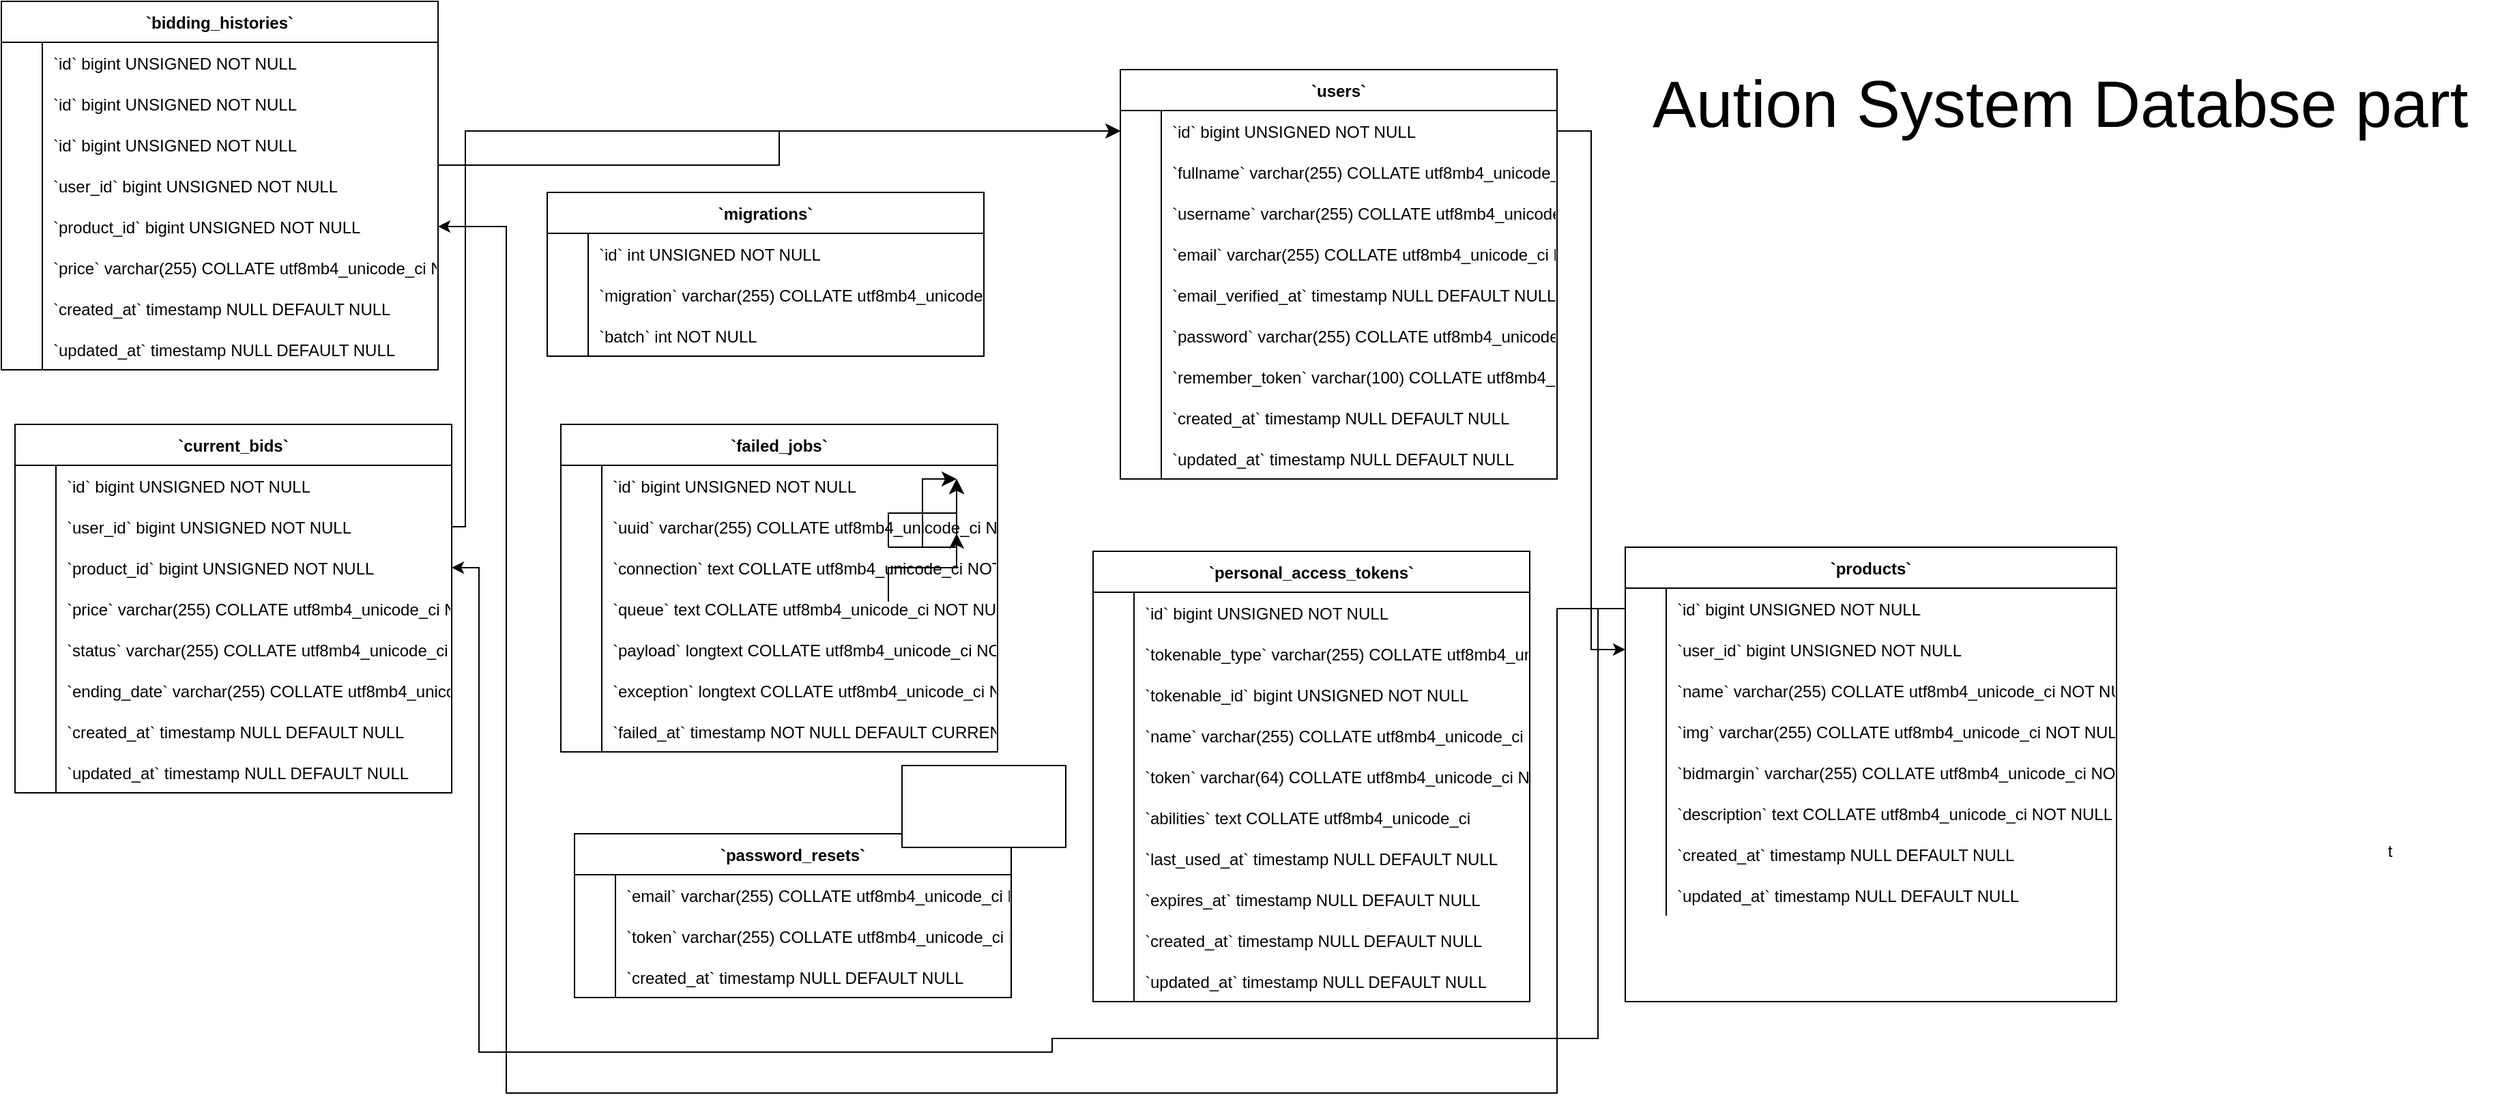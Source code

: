 <mxfile version="26.0.10">
  <diagram id="07fea595-8f29-1299-0266-81d95cde20df" name="Page-1">
    <mxGraphModel dx="6151" dy="1644" grid="1" gridSize="10" guides="1" tooltips="1" connect="1" arrows="1" fold="1" page="1" pageScale="1" pageWidth="1169" pageHeight="827" background="none" math="0" shadow="0">
      <root>
        <mxCell id="0" />
        <mxCell id="1" parent="0" />
        <mxCell id="jypdoQn8nD7nhAZtn0aO-724" value="`bidding_histories`" style="shape=table;startSize=30;container=1;collapsible=1;childLayout=tableLayout;fixedRows=1;rowLines=0;fontStyle=1;align=center;resizeLast=1;" vertex="1" parent="1">
          <mxGeometry x="-3290" y="10" width="320" height="270" as="geometry" />
        </mxCell>
        <mxCell id="jypdoQn8nD7nhAZtn0aO-725" value="" style="shape=tableRow;horizontal=0;startSize=0;swimlaneHead=0;swimlaneBody=0;fillColor=none;collapsible=0;dropTarget=0;points=[[0,0.5],[1,0.5]];portConstraint=eastwest;strokeColor=inherit;top=0;left=0;right=0;bottom=0;" vertex="1" parent="jypdoQn8nD7nhAZtn0aO-724">
          <mxGeometry y="30" width="320" height="30" as="geometry" />
        </mxCell>
        <mxCell id="jypdoQn8nD7nhAZtn0aO-726" value="" style="shape=partialRectangle;overflow=hidden;connectable=0;fillColor=none;strokeColor=inherit;top=0;left=0;bottom=0;right=0;" vertex="1" parent="jypdoQn8nD7nhAZtn0aO-725">
          <mxGeometry width="30" height="30" as="geometry">
            <mxRectangle width="30" height="30" as="alternateBounds" />
          </mxGeometry>
        </mxCell>
        <mxCell id="jypdoQn8nD7nhAZtn0aO-727" value="`id` bigint UNSIGNED NOT NULL" style="shape=partialRectangle;overflow=hidden;connectable=0;fillColor=none;align=left;strokeColor=inherit;top=0;left=0;bottom=0;right=0;spacingLeft=6;" vertex="1" parent="jypdoQn8nD7nhAZtn0aO-725">
          <mxGeometry x="30" width="290" height="30" as="geometry">
            <mxRectangle width="290" height="30" as="alternateBounds" />
          </mxGeometry>
        </mxCell>
        <mxCell id="jypdoQn8nD7nhAZtn0aO-901" value="" style="shape=tableRow;horizontal=0;startSize=0;swimlaneHead=0;swimlaneBody=0;fillColor=none;collapsible=0;dropTarget=0;points=[[0,0.5],[1,0.5]];portConstraint=eastwest;strokeColor=inherit;top=0;left=0;right=0;bottom=0;" vertex="1" parent="jypdoQn8nD7nhAZtn0aO-724">
          <mxGeometry y="60" width="320" height="30" as="geometry" />
        </mxCell>
        <mxCell id="jypdoQn8nD7nhAZtn0aO-902" value="" style="shape=partialRectangle;overflow=hidden;connectable=0;fillColor=none;strokeColor=inherit;top=0;left=0;bottom=0;right=0;" vertex="1" parent="jypdoQn8nD7nhAZtn0aO-901">
          <mxGeometry width="30" height="30" as="geometry">
            <mxRectangle width="30" height="30" as="alternateBounds" />
          </mxGeometry>
        </mxCell>
        <mxCell id="jypdoQn8nD7nhAZtn0aO-903" value="`id` bigint UNSIGNED NOT NULL" style="shape=partialRectangle;overflow=hidden;connectable=0;fillColor=none;align=left;strokeColor=inherit;top=0;left=0;bottom=0;right=0;spacingLeft=6;" vertex="1" parent="jypdoQn8nD7nhAZtn0aO-901">
          <mxGeometry x="30" width="290" height="30" as="geometry">
            <mxRectangle width="290" height="30" as="alternateBounds" />
          </mxGeometry>
        </mxCell>
        <mxCell id="jypdoQn8nD7nhAZtn0aO-897" value="" style="shape=tableRow;horizontal=0;startSize=0;swimlaneHead=0;swimlaneBody=0;fillColor=none;collapsible=0;dropTarget=0;points=[[0,0.5],[1,0.5]];portConstraint=eastwest;strokeColor=inherit;top=0;left=0;right=0;bottom=0;" vertex="1" parent="jypdoQn8nD7nhAZtn0aO-724">
          <mxGeometry y="90" width="320" height="30" as="geometry" />
        </mxCell>
        <mxCell id="jypdoQn8nD7nhAZtn0aO-898" value="" style="shape=partialRectangle;overflow=hidden;connectable=0;fillColor=none;strokeColor=inherit;top=0;left=0;bottom=0;right=0;" vertex="1" parent="jypdoQn8nD7nhAZtn0aO-897">
          <mxGeometry width="30" height="30" as="geometry">
            <mxRectangle width="30" height="30" as="alternateBounds" />
          </mxGeometry>
        </mxCell>
        <mxCell id="jypdoQn8nD7nhAZtn0aO-899" value="`id` bigint UNSIGNED NOT NULL" style="shape=partialRectangle;overflow=hidden;connectable=0;fillColor=none;align=left;strokeColor=inherit;top=0;left=0;bottom=0;right=0;spacingLeft=6;" vertex="1" parent="jypdoQn8nD7nhAZtn0aO-897">
          <mxGeometry x="30" width="290" height="30" as="geometry">
            <mxRectangle width="290" height="30" as="alternateBounds" />
          </mxGeometry>
        </mxCell>
        <mxCell id="jypdoQn8nD7nhAZtn0aO-728" value="" style="shape=tableRow;horizontal=0;startSize=0;swimlaneHead=0;swimlaneBody=0;fillColor=none;collapsible=0;dropTarget=0;points=[[0,0.5],[1,0.5]];portConstraint=eastwest;strokeColor=inherit;top=0;left=0;right=0;bottom=0;" vertex="1" parent="jypdoQn8nD7nhAZtn0aO-724">
          <mxGeometry y="120" width="320" height="30" as="geometry" />
        </mxCell>
        <mxCell id="jypdoQn8nD7nhAZtn0aO-729" value="" style="shape=partialRectangle;overflow=hidden;connectable=0;fillColor=none;strokeColor=inherit;top=0;left=0;bottom=0;right=0;" vertex="1" parent="jypdoQn8nD7nhAZtn0aO-728">
          <mxGeometry width="30" height="30" as="geometry">
            <mxRectangle width="30" height="30" as="alternateBounds" />
          </mxGeometry>
        </mxCell>
        <mxCell id="jypdoQn8nD7nhAZtn0aO-730" value="`user_id` bigint UNSIGNED NOT NULL" style="shape=partialRectangle;overflow=hidden;connectable=0;fillColor=none;align=left;strokeColor=inherit;top=0;left=0;bottom=0;right=0;spacingLeft=6;" vertex="1" parent="jypdoQn8nD7nhAZtn0aO-728">
          <mxGeometry x="30" width="290" height="30" as="geometry">
            <mxRectangle width="290" height="30" as="alternateBounds" />
          </mxGeometry>
        </mxCell>
        <mxCell id="jypdoQn8nD7nhAZtn0aO-731" value="" style="shape=tableRow;horizontal=0;startSize=0;swimlaneHead=0;swimlaneBody=0;fillColor=none;collapsible=0;dropTarget=0;points=[[0,0.5],[1,0.5]];portConstraint=eastwest;strokeColor=inherit;top=0;left=0;right=0;bottom=0;" vertex="1" parent="jypdoQn8nD7nhAZtn0aO-724">
          <mxGeometry y="150" width="320" height="30" as="geometry" />
        </mxCell>
        <mxCell id="jypdoQn8nD7nhAZtn0aO-732" value="" style="shape=partialRectangle;overflow=hidden;connectable=0;fillColor=none;strokeColor=inherit;top=0;left=0;bottom=0;right=0;" vertex="1" parent="jypdoQn8nD7nhAZtn0aO-731">
          <mxGeometry width="30" height="30" as="geometry">
            <mxRectangle width="30" height="30" as="alternateBounds" />
          </mxGeometry>
        </mxCell>
        <mxCell id="jypdoQn8nD7nhAZtn0aO-733" value="`product_id` bigint UNSIGNED NOT NULL" style="shape=partialRectangle;overflow=hidden;connectable=0;fillColor=none;align=left;strokeColor=inherit;top=0;left=0;bottom=0;right=0;spacingLeft=6;" vertex="1" parent="jypdoQn8nD7nhAZtn0aO-731">
          <mxGeometry x="30" width="290" height="30" as="geometry">
            <mxRectangle width="290" height="30" as="alternateBounds" />
          </mxGeometry>
        </mxCell>
        <mxCell id="jypdoQn8nD7nhAZtn0aO-734" value="" style="shape=tableRow;horizontal=0;startSize=0;swimlaneHead=0;swimlaneBody=0;fillColor=none;collapsible=0;dropTarget=0;points=[[0,0.5],[1,0.5]];portConstraint=eastwest;strokeColor=inherit;top=0;left=0;right=0;bottom=0;" vertex="1" parent="jypdoQn8nD7nhAZtn0aO-724">
          <mxGeometry y="180" width="320" height="30" as="geometry" />
        </mxCell>
        <mxCell id="jypdoQn8nD7nhAZtn0aO-735" value="" style="shape=partialRectangle;overflow=hidden;connectable=0;fillColor=none;strokeColor=inherit;top=0;left=0;bottom=0;right=0;" vertex="1" parent="jypdoQn8nD7nhAZtn0aO-734">
          <mxGeometry width="30" height="30" as="geometry">
            <mxRectangle width="30" height="30" as="alternateBounds" />
          </mxGeometry>
        </mxCell>
        <mxCell id="jypdoQn8nD7nhAZtn0aO-736" value="`price` varchar(255) COLLATE utf8mb4_unicode_ci NOT NULL" style="shape=partialRectangle;overflow=hidden;connectable=0;fillColor=none;align=left;strokeColor=inherit;top=0;left=0;bottom=0;right=0;spacingLeft=6;" vertex="1" parent="jypdoQn8nD7nhAZtn0aO-734">
          <mxGeometry x="30" width="290" height="30" as="geometry">
            <mxRectangle width="290" height="30" as="alternateBounds" />
          </mxGeometry>
        </mxCell>
        <mxCell id="jypdoQn8nD7nhAZtn0aO-737" value="" style="shape=tableRow;horizontal=0;startSize=0;swimlaneHead=0;swimlaneBody=0;fillColor=none;collapsible=0;dropTarget=0;points=[[0,0.5],[1,0.5]];portConstraint=eastwest;strokeColor=inherit;top=0;left=0;right=0;bottom=0;" vertex="1" parent="jypdoQn8nD7nhAZtn0aO-724">
          <mxGeometry y="210" width="320" height="30" as="geometry" />
        </mxCell>
        <mxCell id="jypdoQn8nD7nhAZtn0aO-738" value="" style="shape=partialRectangle;overflow=hidden;connectable=0;fillColor=none;strokeColor=inherit;top=0;left=0;bottom=0;right=0;" vertex="1" parent="jypdoQn8nD7nhAZtn0aO-737">
          <mxGeometry width="30" height="30" as="geometry">
            <mxRectangle width="30" height="30" as="alternateBounds" />
          </mxGeometry>
        </mxCell>
        <mxCell id="jypdoQn8nD7nhAZtn0aO-739" value="`created_at` timestamp NULL DEFAULT NULL" style="shape=partialRectangle;overflow=hidden;connectable=0;fillColor=none;align=left;strokeColor=inherit;top=0;left=0;bottom=0;right=0;spacingLeft=6;" vertex="1" parent="jypdoQn8nD7nhAZtn0aO-737">
          <mxGeometry x="30" width="290" height="30" as="geometry">
            <mxRectangle width="290" height="30" as="alternateBounds" />
          </mxGeometry>
        </mxCell>
        <mxCell id="jypdoQn8nD7nhAZtn0aO-740" value="" style="shape=tableRow;horizontal=0;startSize=0;swimlaneHead=0;swimlaneBody=0;fillColor=none;collapsible=0;dropTarget=0;points=[[0,0.5],[1,0.5]];portConstraint=eastwest;strokeColor=inherit;top=0;left=0;right=0;bottom=0;" vertex="1" parent="jypdoQn8nD7nhAZtn0aO-724">
          <mxGeometry y="240" width="320" height="30" as="geometry" />
        </mxCell>
        <mxCell id="jypdoQn8nD7nhAZtn0aO-741" value="" style="shape=partialRectangle;overflow=hidden;connectable=0;fillColor=none;strokeColor=inherit;top=0;left=0;bottom=0;right=0;" vertex="1" parent="jypdoQn8nD7nhAZtn0aO-740">
          <mxGeometry width="30" height="30" as="geometry">
            <mxRectangle width="30" height="30" as="alternateBounds" />
          </mxGeometry>
        </mxCell>
        <mxCell id="jypdoQn8nD7nhAZtn0aO-742" value="`updated_at` timestamp NULL DEFAULT NULL" style="shape=partialRectangle;overflow=hidden;connectable=0;fillColor=none;align=left;strokeColor=inherit;top=0;left=0;bottom=0;right=0;spacingLeft=6;" vertex="1" parent="jypdoQn8nD7nhAZtn0aO-740">
          <mxGeometry x="30" width="290" height="30" as="geometry">
            <mxRectangle width="290" height="30" as="alternateBounds" />
          </mxGeometry>
        </mxCell>
        <mxCell id="jypdoQn8nD7nhAZtn0aO-743" value="`current_bids`" style="shape=table;startSize=30;container=1;collapsible=1;childLayout=tableLayout;fixedRows=1;rowLines=0;fontStyle=1;align=center;resizeLast=1;" vertex="1" parent="1">
          <mxGeometry x="-3280" y="320" width="320" height="270" as="geometry" />
        </mxCell>
        <mxCell id="jypdoQn8nD7nhAZtn0aO-744" value="" style="shape=tableRow;horizontal=0;startSize=0;swimlaneHead=0;swimlaneBody=0;fillColor=none;collapsible=0;dropTarget=0;points=[[0,0.5],[1,0.5]];portConstraint=eastwest;strokeColor=inherit;top=0;left=0;right=0;bottom=0;" vertex="1" parent="jypdoQn8nD7nhAZtn0aO-743">
          <mxGeometry y="30" width="320" height="30" as="geometry" />
        </mxCell>
        <mxCell id="jypdoQn8nD7nhAZtn0aO-745" value="" style="shape=partialRectangle;overflow=hidden;connectable=0;fillColor=none;strokeColor=inherit;top=0;left=0;bottom=0;right=0;" vertex="1" parent="jypdoQn8nD7nhAZtn0aO-744">
          <mxGeometry width="30" height="30" as="geometry">
            <mxRectangle width="30" height="30" as="alternateBounds" />
          </mxGeometry>
        </mxCell>
        <mxCell id="jypdoQn8nD7nhAZtn0aO-746" value="`id` bigint UNSIGNED NOT NULL" style="shape=partialRectangle;overflow=hidden;connectable=0;fillColor=none;align=left;strokeColor=inherit;top=0;left=0;bottom=0;right=0;spacingLeft=6;" vertex="1" parent="jypdoQn8nD7nhAZtn0aO-744">
          <mxGeometry x="30" width="290" height="30" as="geometry">
            <mxRectangle width="290" height="30" as="alternateBounds" />
          </mxGeometry>
        </mxCell>
        <mxCell id="jypdoQn8nD7nhAZtn0aO-747" value="" style="shape=tableRow;horizontal=0;startSize=0;swimlaneHead=0;swimlaneBody=0;fillColor=none;collapsible=0;dropTarget=0;points=[[0,0.5],[1,0.5]];portConstraint=eastwest;strokeColor=inherit;top=0;left=0;right=0;bottom=0;" vertex="1" parent="jypdoQn8nD7nhAZtn0aO-743">
          <mxGeometry y="60" width="320" height="30" as="geometry" />
        </mxCell>
        <mxCell id="jypdoQn8nD7nhAZtn0aO-748" value="" style="shape=partialRectangle;overflow=hidden;connectable=0;fillColor=none;strokeColor=inherit;top=0;left=0;bottom=0;right=0;" vertex="1" parent="jypdoQn8nD7nhAZtn0aO-747">
          <mxGeometry width="30" height="30" as="geometry">
            <mxRectangle width="30" height="30" as="alternateBounds" />
          </mxGeometry>
        </mxCell>
        <mxCell id="jypdoQn8nD7nhAZtn0aO-749" value="`user_id` bigint UNSIGNED NOT NULL" style="shape=partialRectangle;overflow=hidden;connectable=0;fillColor=none;align=left;strokeColor=inherit;top=0;left=0;bottom=0;right=0;spacingLeft=6;" vertex="1" parent="jypdoQn8nD7nhAZtn0aO-747">
          <mxGeometry x="30" width="290" height="30" as="geometry">
            <mxRectangle width="290" height="30" as="alternateBounds" />
          </mxGeometry>
        </mxCell>
        <mxCell id="jypdoQn8nD7nhAZtn0aO-750" value="" style="shape=tableRow;horizontal=0;startSize=0;swimlaneHead=0;swimlaneBody=0;fillColor=none;collapsible=0;dropTarget=0;points=[[0,0.5],[1,0.5]];portConstraint=eastwest;strokeColor=inherit;top=0;left=0;right=0;bottom=0;" vertex="1" parent="jypdoQn8nD7nhAZtn0aO-743">
          <mxGeometry y="90" width="320" height="30" as="geometry" />
        </mxCell>
        <mxCell id="jypdoQn8nD7nhAZtn0aO-751" value="" style="shape=partialRectangle;overflow=hidden;connectable=0;fillColor=none;strokeColor=inherit;top=0;left=0;bottom=0;right=0;" vertex="1" parent="jypdoQn8nD7nhAZtn0aO-750">
          <mxGeometry width="30" height="30" as="geometry">
            <mxRectangle width="30" height="30" as="alternateBounds" />
          </mxGeometry>
        </mxCell>
        <mxCell id="jypdoQn8nD7nhAZtn0aO-752" value="`product_id` bigint UNSIGNED NOT NULL" style="shape=partialRectangle;overflow=hidden;connectable=0;fillColor=none;align=left;strokeColor=inherit;top=0;left=0;bottom=0;right=0;spacingLeft=6;" vertex="1" parent="jypdoQn8nD7nhAZtn0aO-750">
          <mxGeometry x="30" width="290" height="30" as="geometry">
            <mxRectangle width="290" height="30" as="alternateBounds" />
          </mxGeometry>
        </mxCell>
        <mxCell id="jypdoQn8nD7nhAZtn0aO-753" value="" style="shape=tableRow;horizontal=0;startSize=0;swimlaneHead=0;swimlaneBody=0;fillColor=none;collapsible=0;dropTarget=0;points=[[0,0.5],[1,0.5]];portConstraint=eastwest;strokeColor=inherit;top=0;left=0;right=0;bottom=0;" vertex="1" parent="jypdoQn8nD7nhAZtn0aO-743">
          <mxGeometry y="120" width="320" height="30" as="geometry" />
        </mxCell>
        <mxCell id="jypdoQn8nD7nhAZtn0aO-754" value="" style="shape=partialRectangle;overflow=hidden;connectable=0;fillColor=none;strokeColor=inherit;top=0;left=0;bottom=0;right=0;" vertex="1" parent="jypdoQn8nD7nhAZtn0aO-753">
          <mxGeometry width="30" height="30" as="geometry">
            <mxRectangle width="30" height="30" as="alternateBounds" />
          </mxGeometry>
        </mxCell>
        <mxCell id="jypdoQn8nD7nhAZtn0aO-755" value="`price` varchar(255) COLLATE utf8mb4_unicode_ci NOT NULL" style="shape=partialRectangle;overflow=hidden;connectable=0;fillColor=none;align=left;strokeColor=inherit;top=0;left=0;bottom=0;right=0;spacingLeft=6;" vertex="1" parent="jypdoQn8nD7nhAZtn0aO-753">
          <mxGeometry x="30" width="290" height="30" as="geometry">
            <mxRectangle width="290" height="30" as="alternateBounds" />
          </mxGeometry>
        </mxCell>
        <mxCell id="jypdoQn8nD7nhAZtn0aO-756" value="" style="shape=tableRow;horizontal=0;startSize=0;swimlaneHead=0;swimlaneBody=0;fillColor=none;collapsible=0;dropTarget=0;points=[[0,0.5],[1,0.5]];portConstraint=eastwest;strokeColor=inherit;top=0;left=0;right=0;bottom=0;" vertex="1" parent="jypdoQn8nD7nhAZtn0aO-743">
          <mxGeometry y="150" width="320" height="30" as="geometry" />
        </mxCell>
        <mxCell id="jypdoQn8nD7nhAZtn0aO-757" value="" style="shape=partialRectangle;overflow=hidden;connectable=0;fillColor=none;strokeColor=inherit;top=0;left=0;bottom=0;right=0;" vertex="1" parent="jypdoQn8nD7nhAZtn0aO-756">
          <mxGeometry width="30" height="30" as="geometry">
            <mxRectangle width="30" height="30" as="alternateBounds" />
          </mxGeometry>
        </mxCell>
        <mxCell id="jypdoQn8nD7nhAZtn0aO-758" value="`status` varchar(255) COLLATE utf8mb4_unicode_ci DEFAULT NULL" style="shape=partialRectangle;overflow=hidden;connectable=0;fillColor=none;align=left;strokeColor=inherit;top=0;left=0;bottom=0;right=0;spacingLeft=6;" vertex="1" parent="jypdoQn8nD7nhAZtn0aO-756">
          <mxGeometry x="30" width="290" height="30" as="geometry">
            <mxRectangle width="290" height="30" as="alternateBounds" />
          </mxGeometry>
        </mxCell>
        <mxCell id="jypdoQn8nD7nhAZtn0aO-759" value="" style="shape=tableRow;horizontal=0;startSize=0;swimlaneHead=0;swimlaneBody=0;fillColor=none;collapsible=0;dropTarget=0;points=[[0,0.5],[1,0.5]];portConstraint=eastwest;strokeColor=inherit;top=0;left=0;right=0;bottom=0;" vertex="1" parent="jypdoQn8nD7nhAZtn0aO-743">
          <mxGeometry y="180" width="320" height="30" as="geometry" />
        </mxCell>
        <mxCell id="jypdoQn8nD7nhAZtn0aO-760" value="" style="shape=partialRectangle;overflow=hidden;connectable=0;fillColor=none;strokeColor=inherit;top=0;left=0;bottom=0;right=0;" vertex="1" parent="jypdoQn8nD7nhAZtn0aO-759">
          <mxGeometry width="30" height="30" as="geometry">
            <mxRectangle width="30" height="30" as="alternateBounds" />
          </mxGeometry>
        </mxCell>
        <mxCell id="jypdoQn8nD7nhAZtn0aO-761" value="`ending_date` varchar(255) COLLATE utf8mb4_unicode_ci NOT NULL DEFAULT &#39;1&#39;" style="shape=partialRectangle;overflow=hidden;connectable=0;fillColor=none;align=left;strokeColor=inherit;top=0;left=0;bottom=0;right=0;spacingLeft=6;" vertex="1" parent="jypdoQn8nD7nhAZtn0aO-759">
          <mxGeometry x="30" width="290" height="30" as="geometry">
            <mxRectangle width="290" height="30" as="alternateBounds" />
          </mxGeometry>
        </mxCell>
        <mxCell id="jypdoQn8nD7nhAZtn0aO-762" value="" style="shape=tableRow;horizontal=0;startSize=0;swimlaneHead=0;swimlaneBody=0;fillColor=none;collapsible=0;dropTarget=0;points=[[0,0.5],[1,0.5]];portConstraint=eastwest;strokeColor=inherit;top=0;left=0;right=0;bottom=0;" vertex="1" parent="jypdoQn8nD7nhAZtn0aO-743">
          <mxGeometry y="210" width="320" height="30" as="geometry" />
        </mxCell>
        <mxCell id="jypdoQn8nD7nhAZtn0aO-763" value="" style="shape=partialRectangle;overflow=hidden;connectable=0;fillColor=none;strokeColor=inherit;top=0;left=0;bottom=0;right=0;" vertex="1" parent="jypdoQn8nD7nhAZtn0aO-762">
          <mxGeometry width="30" height="30" as="geometry">
            <mxRectangle width="30" height="30" as="alternateBounds" />
          </mxGeometry>
        </mxCell>
        <mxCell id="jypdoQn8nD7nhAZtn0aO-764" value="`created_at` timestamp NULL DEFAULT NULL" style="shape=partialRectangle;overflow=hidden;connectable=0;fillColor=none;align=left;strokeColor=inherit;top=0;left=0;bottom=0;right=0;spacingLeft=6;" vertex="1" parent="jypdoQn8nD7nhAZtn0aO-762">
          <mxGeometry x="30" width="290" height="30" as="geometry">
            <mxRectangle width="290" height="30" as="alternateBounds" />
          </mxGeometry>
        </mxCell>
        <mxCell id="jypdoQn8nD7nhAZtn0aO-765" value="" style="shape=tableRow;horizontal=0;startSize=0;swimlaneHead=0;swimlaneBody=0;fillColor=none;collapsible=0;dropTarget=0;points=[[0,0.5],[1,0.5]];portConstraint=eastwest;strokeColor=inherit;top=0;left=0;right=0;bottom=0;" vertex="1" parent="jypdoQn8nD7nhAZtn0aO-743">
          <mxGeometry y="240" width="320" height="30" as="geometry" />
        </mxCell>
        <mxCell id="jypdoQn8nD7nhAZtn0aO-766" value="" style="shape=partialRectangle;overflow=hidden;connectable=0;fillColor=none;strokeColor=inherit;top=0;left=0;bottom=0;right=0;" vertex="1" parent="jypdoQn8nD7nhAZtn0aO-765">
          <mxGeometry width="30" height="30" as="geometry">
            <mxRectangle width="30" height="30" as="alternateBounds" />
          </mxGeometry>
        </mxCell>
        <mxCell id="jypdoQn8nD7nhAZtn0aO-767" value="`updated_at` timestamp NULL DEFAULT NULL" style="shape=partialRectangle;overflow=hidden;connectable=0;fillColor=none;align=left;strokeColor=inherit;top=0;left=0;bottom=0;right=0;spacingLeft=6;" vertex="1" parent="jypdoQn8nD7nhAZtn0aO-765">
          <mxGeometry x="30" width="290" height="30" as="geometry">
            <mxRectangle width="290" height="30" as="alternateBounds" />
          </mxGeometry>
        </mxCell>
        <mxCell id="jypdoQn8nD7nhAZtn0aO-768" value="`failed_jobs`" style="shape=table;startSize=30;container=1;collapsible=1;childLayout=tableLayout;fixedRows=1;rowLines=0;fontStyle=1;align=center;resizeLast=1;" vertex="1" parent="1">
          <mxGeometry x="-2880" y="320" width="320" height="240" as="geometry" />
        </mxCell>
        <mxCell id="jypdoQn8nD7nhAZtn0aO-769" value="" style="shape=tableRow;horizontal=0;startSize=0;swimlaneHead=0;swimlaneBody=0;fillColor=none;collapsible=0;dropTarget=0;points=[[0,0.5],[1,0.5]];portConstraint=eastwest;strokeColor=inherit;top=0;left=0;right=0;bottom=0;" vertex="1" parent="jypdoQn8nD7nhAZtn0aO-768">
          <mxGeometry y="30" width="320" height="30" as="geometry" />
        </mxCell>
        <mxCell id="jypdoQn8nD7nhAZtn0aO-770" value="" style="shape=partialRectangle;overflow=hidden;connectable=0;fillColor=none;strokeColor=inherit;top=0;left=0;bottom=0;right=0;" vertex="1" parent="jypdoQn8nD7nhAZtn0aO-769">
          <mxGeometry width="30" height="30" as="geometry">
            <mxRectangle width="30" height="30" as="alternateBounds" />
          </mxGeometry>
        </mxCell>
        <mxCell id="jypdoQn8nD7nhAZtn0aO-771" value="`id` bigint UNSIGNED NOT NULL" style="shape=partialRectangle;overflow=hidden;connectable=0;fillColor=none;align=left;strokeColor=inherit;top=0;left=0;bottom=0;right=0;spacingLeft=6;" vertex="1" parent="jypdoQn8nD7nhAZtn0aO-769">
          <mxGeometry x="30" width="290" height="30" as="geometry">
            <mxRectangle width="290" height="30" as="alternateBounds" />
          </mxGeometry>
        </mxCell>
        <mxCell id="jypdoQn8nD7nhAZtn0aO-772" value="" style="shape=tableRow;horizontal=0;startSize=0;swimlaneHead=0;swimlaneBody=0;fillColor=none;collapsible=0;dropTarget=0;points=[[0,0.5],[1,0.5]];portConstraint=eastwest;strokeColor=inherit;top=0;left=0;right=0;bottom=0;" vertex="1" parent="jypdoQn8nD7nhAZtn0aO-768">
          <mxGeometry y="60" width="320" height="30" as="geometry" />
        </mxCell>
        <mxCell id="jypdoQn8nD7nhAZtn0aO-773" value="" style="shape=partialRectangle;overflow=hidden;connectable=0;fillColor=none;strokeColor=inherit;top=0;left=0;bottom=0;right=0;" vertex="1" parent="jypdoQn8nD7nhAZtn0aO-772">
          <mxGeometry width="30" height="30" as="geometry">
            <mxRectangle width="30" height="30" as="alternateBounds" />
          </mxGeometry>
        </mxCell>
        <mxCell id="jypdoQn8nD7nhAZtn0aO-774" value="`uuid` varchar(255) COLLATE utf8mb4_unicode_ci NOT NULL" style="shape=partialRectangle;overflow=hidden;connectable=0;fillColor=none;align=left;strokeColor=inherit;top=0;left=0;bottom=0;right=0;spacingLeft=6;" vertex="1" parent="jypdoQn8nD7nhAZtn0aO-772">
          <mxGeometry x="30" width="290" height="30" as="geometry">
            <mxRectangle width="290" height="30" as="alternateBounds" />
          </mxGeometry>
        </mxCell>
        <mxCell id="jypdoQn8nD7nhAZtn0aO-775" value="" style="shape=tableRow;horizontal=0;startSize=0;swimlaneHead=0;swimlaneBody=0;fillColor=none;collapsible=0;dropTarget=0;points=[[0,0.5],[1,0.5]];portConstraint=eastwest;strokeColor=inherit;top=0;left=0;right=0;bottom=0;" vertex="1" parent="jypdoQn8nD7nhAZtn0aO-768">
          <mxGeometry y="90" width="320" height="30" as="geometry" />
        </mxCell>
        <mxCell id="jypdoQn8nD7nhAZtn0aO-776" value="" style="shape=partialRectangle;overflow=hidden;connectable=0;fillColor=none;strokeColor=inherit;top=0;left=0;bottom=0;right=0;" vertex="1" parent="jypdoQn8nD7nhAZtn0aO-775">
          <mxGeometry width="30" height="30" as="geometry">
            <mxRectangle width="30" height="30" as="alternateBounds" />
          </mxGeometry>
        </mxCell>
        <mxCell id="jypdoQn8nD7nhAZtn0aO-777" value="`connection` text COLLATE utf8mb4_unicode_ci NOT NULL" style="shape=partialRectangle;overflow=hidden;connectable=0;fillColor=none;align=left;strokeColor=inherit;top=0;left=0;bottom=0;right=0;spacingLeft=6;" vertex="1" parent="jypdoQn8nD7nhAZtn0aO-775">
          <mxGeometry x="30" width="290" height="30" as="geometry">
            <mxRectangle width="290" height="30" as="alternateBounds" />
          </mxGeometry>
        </mxCell>
        <mxCell id="jypdoQn8nD7nhAZtn0aO-778" value="" style="shape=tableRow;horizontal=0;startSize=0;swimlaneHead=0;swimlaneBody=0;fillColor=none;collapsible=0;dropTarget=0;points=[[0,0.5],[1,0.5]];portConstraint=eastwest;strokeColor=inherit;top=0;left=0;right=0;bottom=0;" vertex="1" parent="jypdoQn8nD7nhAZtn0aO-768">
          <mxGeometry y="120" width="320" height="30" as="geometry" />
        </mxCell>
        <mxCell id="jypdoQn8nD7nhAZtn0aO-779" value="" style="shape=partialRectangle;overflow=hidden;connectable=0;fillColor=none;strokeColor=inherit;top=0;left=0;bottom=0;right=0;" vertex="1" parent="jypdoQn8nD7nhAZtn0aO-778">
          <mxGeometry width="30" height="30" as="geometry">
            <mxRectangle width="30" height="30" as="alternateBounds" />
          </mxGeometry>
        </mxCell>
        <mxCell id="jypdoQn8nD7nhAZtn0aO-780" value="`queue` text COLLATE utf8mb4_unicode_ci NOT NULL" style="shape=partialRectangle;overflow=hidden;connectable=0;fillColor=none;align=left;strokeColor=inherit;top=0;left=0;bottom=0;right=0;spacingLeft=6;" vertex="1" parent="jypdoQn8nD7nhAZtn0aO-778">
          <mxGeometry x="30" width="290" height="30" as="geometry">
            <mxRectangle width="290" height="30" as="alternateBounds" />
          </mxGeometry>
        </mxCell>
        <mxCell id="jypdoQn8nD7nhAZtn0aO-781" value="" style="shape=tableRow;horizontal=0;startSize=0;swimlaneHead=0;swimlaneBody=0;fillColor=none;collapsible=0;dropTarget=0;points=[[0,0.5],[1,0.5]];portConstraint=eastwest;strokeColor=inherit;top=0;left=0;right=0;bottom=0;" vertex="1" parent="jypdoQn8nD7nhAZtn0aO-768">
          <mxGeometry y="150" width="320" height="30" as="geometry" />
        </mxCell>
        <mxCell id="jypdoQn8nD7nhAZtn0aO-782" value="" style="shape=partialRectangle;overflow=hidden;connectable=0;fillColor=none;strokeColor=inherit;top=0;left=0;bottom=0;right=0;" vertex="1" parent="jypdoQn8nD7nhAZtn0aO-781">
          <mxGeometry width="30" height="30" as="geometry">
            <mxRectangle width="30" height="30" as="alternateBounds" />
          </mxGeometry>
        </mxCell>
        <mxCell id="jypdoQn8nD7nhAZtn0aO-783" value="`payload` longtext COLLATE utf8mb4_unicode_ci NOT NULL" style="shape=partialRectangle;overflow=hidden;connectable=0;fillColor=none;align=left;strokeColor=inherit;top=0;left=0;bottom=0;right=0;spacingLeft=6;" vertex="1" parent="jypdoQn8nD7nhAZtn0aO-781">
          <mxGeometry x="30" width="290" height="30" as="geometry">
            <mxRectangle width="290" height="30" as="alternateBounds" />
          </mxGeometry>
        </mxCell>
        <mxCell id="jypdoQn8nD7nhAZtn0aO-784" value="" style="shape=tableRow;horizontal=0;startSize=0;swimlaneHead=0;swimlaneBody=0;fillColor=none;collapsible=0;dropTarget=0;points=[[0,0.5],[1,0.5]];portConstraint=eastwest;strokeColor=inherit;top=0;left=0;right=0;bottom=0;" vertex="1" parent="jypdoQn8nD7nhAZtn0aO-768">
          <mxGeometry y="180" width="320" height="30" as="geometry" />
        </mxCell>
        <mxCell id="jypdoQn8nD7nhAZtn0aO-785" value="" style="shape=partialRectangle;overflow=hidden;connectable=0;fillColor=none;strokeColor=inherit;top=0;left=0;bottom=0;right=0;" vertex="1" parent="jypdoQn8nD7nhAZtn0aO-784">
          <mxGeometry width="30" height="30" as="geometry">
            <mxRectangle width="30" height="30" as="alternateBounds" />
          </mxGeometry>
        </mxCell>
        <mxCell id="jypdoQn8nD7nhAZtn0aO-786" value="`exception` longtext COLLATE utf8mb4_unicode_ci NOT NULL" style="shape=partialRectangle;overflow=hidden;connectable=0;fillColor=none;align=left;strokeColor=inherit;top=0;left=0;bottom=0;right=0;spacingLeft=6;" vertex="1" parent="jypdoQn8nD7nhAZtn0aO-784">
          <mxGeometry x="30" width="290" height="30" as="geometry">
            <mxRectangle width="290" height="30" as="alternateBounds" />
          </mxGeometry>
        </mxCell>
        <mxCell id="jypdoQn8nD7nhAZtn0aO-787" value="" style="shape=tableRow;horizontal=0;startSize=0;swimlaneHead=0;swimlaneBody=0;fillColor=none;collapsible=0;dropTarget=0;points=[[0,0.5],[1,0.5]];portConstraint=eastwest;strokeColor=inherit;top=0;left=0;right=0;bottom=0;" vertex="1" parent="jypdoQn8nD7nhAZtn0aO-768">
          <mxGeometry y="210" width="320" height="30" as="geometry" />
        </mxCell>
        <mxCell id="jypdoQn8nD7nhAZtn0aO-788" value="" style="shape=partialRectangle;overflow=hidden;connectable=0;fillColor=none;strokeColor=inherit;top=0;left=0;bottom=0;right=0;" vertex="1" parent="jypdoQn8nD7nhAZtn0aO-787">
          <mxGeometry width="30" height="30" as="geometry">
            <mxRectangle width="30" height="30" as="alternateBounds" />
          </mxGeometry>
        </mxCell>
        <mxCell id="jypdoQn8nD7nhAZtn0aO-789" value="`failed_at` timestamp NOT NULL DEFAULT CURRENT_TIMESTAMP" style="shape=partialRectangle;overflow=hidden;connectable=0;fillColor=none;align=left;strokeColor=inherit;top=0;left=0;bottom=0;right=0;spacingLeft=6;" vertex="1" parent="jypdoQn8nD7nhAZtn0aO-787">
          <mxGeometry x="30" width="290" height="30" as="geometry">
            <mxRectangle width="290" height="30" as="alternateBounds" />
          </mxGeometry>
        </mxCell>
        <mxCell id="jypdoQn8nD7nhAZtn0aO-790" value="`migrations`" style="shape=table;startSize=30;container=1;collapsible=1;childLayout=tableLayout;fixedRows=1;rowLines=0;fontStyle=1;align=center;resizeLast=1;" vertex="1" parent="1">
          <mxGeometry x="-2890" y="150" width="320" height="120" as="geometry" />
        </mxCell>
        <mxCell id="jypdoQn8nD7nhAZtn0aO-791" value="" style="shape=tableRow;horizontal=0;startSize=0;swimlaneHead=0;swimlaneBody=0;fillColor=none;collapsible=0;dropTarget=0;points=[[0,0.5],[1,0.5]];portConstraint=eastwest;strokeColor=inherit;top=0;left=0;right=0;bottom=0;" vertex="1" parent="jypdoQn8nD7nhAZtn0aO-790">
          <mxGeometry y="30" width="320" height="30" as="geometry" />
        </mxCell>
        <mxCell id="jypdoQn8nD7nhAZtn0aO-792" value="" style="shape=partialRectangle;overflow=hidden;connectable=0;fillColor=none;strokeColor=inherit;top=0;left=0;bottom=0;right=0;" vertex="1" parent="jypdoQn8nD7nhAZtn0aO-791">
          <mxGeometry width="30" height="30" as="geometry">
            <mxRectangle width="30" height="30" as="alternateBounds" />
          </mxGeometry>
        </mxCell>
        <mxCell id="jypdoQn8nD7nhAZtn0aO-793" value="`id` int UNSIGNED NOT NULL" style="shape=partialRectangle;overflow=hidden;connectable=0;fillColor=none;align=left;strokeColor=inherit;top=0;left=0;bottom=0;right=0;spacingLeft=6;" vertex="1" parent="jypdoQn8nD7nhAZtn0aO-791">
          <mxGeometry x="30" width="290" height="30" as="geometry">
            <mxRectangle width="290" height="30" as="alternateBounds" />
          </mxGeometry>
        </mxCell>
        <mxCell id="jypdoQn8nD7nhAZtn0aO-794" value="" style="shape=tableRow;horizontal=0;startSize=0;swimlaneHead=0;swimlaneBody=0;fillColor=none;collapsible=0;dropTarget=0;points=[[0,0.5],[1,0.5]];portConstraint=eastwest;strokeColor=inherit;top=0;left=0;right=0;bottom=0;" vertex="1" parent="jypdoQn8nD7nhAZtn0aO-790">
          <mxGeometry y="60" width="320" height="30" as="geometry" />
        </mxCell>
        <mxCell id="jypdoQn8nD7nhAZtn0aO-795" value="" style="shape=partialRectangle;overflow=hidden;connectable=0;fillColor=none;strokeColor=inherit;top=0;left=0;bottom=0;right=0;" vertex="1" parent="jypdoQn8nD7nhAZtn0aO-794">
          <mxGeometry width="30" height="30" as="geometry">
            <mxRectangle width="30" height="30" as="alternateBounds" />
          </mxGeometry>
        </mxCell>
        <mxCell id="jypdoQn8nD7nhAZtn0aO-796" value="`migration` varchar(255) COLLATE utf8mb4_unicode_ci NOT NULL" style="shape=partialRectangle;overflow=hidden;connectable=0;fillColor=none;align=left;strokeColor=inherit;top=0;left=0;bottom=0;right=0;spacingLeft=6;" vertex="1" parent="jypdoQn8nD7nhAZtn0aO-794">
          <mxGeometry x="30" width="290" height="30" as="geometry">
            <mxRectangle width="290" height="30" as="alternateBounds" />
          </mxGeometry>
        </mxCell>
        <mxCell id="jypdoQn8nD7nhAZtn0aO-797" value="" style="shape=tableRow;horizontal=0;startSize=0;swimlaneHead=0;swimlaneBody=0;fillColor=none;collapsible=0;dropTarget=0;points=[[0,0.5],[1,0.5]];portConstraint=eastwest;strokeColor=inherit;top=0;left=0;right=0;bottom=0;" vertex="1" parent="jypdoQn8nD7nhAZtn0aO-790">
          <mxGeometry y="90" width="320" height="30" as="geometry" />
        </mxCell>
        <mxCell id="jypdoQn8nD7nhAZtn0aO-798" value="" style="shape=partialRectangle;overflow=hidden;connectable=0;fillColor=none;strokeColor=inherit;top=0;left=0;bottom=0;right=0;" vertex="1" parent="jypdoQn8nD7nhAZtn0aO-797">
          <mxGeometry width="30" height="30" as="geometry">
            <mxRectangle width="30" height="30" as="alternateBounds" />
          </mxGeometry>
        </mxCell>
        <mxCell id="jypdoQn8nD7nhAZtn0aO-799" value="`batch` int NOT NULL" style="shape=partialRectangle;overflow=hidden;connectable=0;fillColor=none;align=left;strokeColor=inherit;top=0;left=0;bottom=0;right=0;spacingLeft=6;" vertex="1" parent="jypdoQn8nD7nhAZtn0aO-797">
          <mxGeometry x="30" width="290" height="30" as="geometry">
            <mxRectangle width="290" height="30" as="alternateBounds" />
          </mxGeometry>
        </mxCell>
        <mxCell id="jypdoQn8nD7nhAZtn0aO-800" value="`password_resets`" style="shape=table;startSize=30;container=1;collapsible=1;childLayout=tableLayout;fixedRows=1;rowLines=0;fontStyle=1;align=center;resizeLast=1;" vertex="1" parent="1">
          <mxGeometry x="-2870" y="620" width="320" height="120" as="geometry" />
        </mxCell>
        <mxCell id="jypdoQn8nD7nhAZtn0aO-801" value="" style="shape=tableRow;horizontal=0;startSize=0;swimlaneHead=0;swimlaneBody=0;fillColor=none;collapsible=0;dropTarget=0;points=[[0,0.5],[1,0.5]];portConstraint=eastwest;strokeColor=inherit;top=0;left=0;right=0;bottom=0;" vertex="1" parent="jypdoQn8nD7nhAZtn0aO-800">
          <mxGeometry y="30" width="320" height="30" as="geometry" />
        </mxCell>
        <mxCell id="jypdoQn8nD7nhAZtn0aO-802" value="" style="shape=partialRectangle;overflow=hidden;connectable=0;fillColor=none;strokeColor=inherit;top=0;left=0;bottom=0;right=0;" vertex="1" parent="jypdoQn8nD7nhAZtn0aO-801">
          <mxGeometry width="30" height="30" as="geometry">
            <mxRectangle width="30" height="30" as="alternateBounds" />
          </mxGeometry>
        </mxCell>
        <mxCell id="jypdoQn8nD7nhAZtn0aO-803" value="`email` varchar(255) COLLATE utf8mb4_unicode_ci NOT NULL" style="shape=partialRectangle;overflow=hidden;connectable=0;fillColor=none;align=left;strokeColor=inherit;top=0;left=0;bottom=0;right=0;spacingLeft=6;" vertex="1" parent="jypdoQn8nD7nhAZtn0aO-801">
          <mxGeometry x="30" width="290" height="30" as="geometry">
            <mxRectangle width="290" height="30" as="alternateBounds" />
          </mxGeometry>
        </mxCell>
        <mxCell id="jypdoQn8nD7nhAZtn0aO-804" value="" style="shape=tableRow;horizontal=0;startSize=0;swimlaneHead=0;swimlaneBody=0;fillColor=none;collapsible=0;dropTarget=0;points=[[0,0.5],[1,0.5]];portConstraint=eastwest;strokeColor=inherit;top=0;left=0;right=0;bottom=0;" vertex="1" parent="jypdoQn8nD7nhAZtn0aO-800">
          <mxGeometry y="60" width="320" height="30" as="geometry" />
        </mxCell>
        <mxCell id="jypdoQn8nD7nhAZtn0aO-805" value="" style="shape=partialRectangle;overflow=hidden;connectable=0;fillColor=none;strokeColor=inherit;top=0;left=0;bottom=0;right=0;" vertex="1" parent="jypdoQn8nD7nhAZtn0aO-804">
          <mxGeometry width="30" height="30" as="geometry">
            <mxRectangle width="30" height="30" as="alternateBounds" />
          </mxGeometry>
        </mxCell>
        <mxCell id="jypdoQn8nD7nhAZtn0aO-806" value="`token` varchar(255) COLLATE utf8mb4_unicode_ci NOT NULL" style="shape=partialRectangle;overflow=hidden;connectable=0;fillColor=none;align=left;strokeColor=inherit;top=0;left=0;bottom=0;right=0;spacingLeft=6;" vertex="1" parent="jypdoQn8nD7nhAZtn0aO-804">
          <mxGeometry x="30" width="290" height="30" as="geometry">
            <mxRectangle width="290" height="30" as="alternateBounds" />
          </mxGeometry>
        </mxCell>
        <mxCell id="jypdoQn8nD7nhAZtn0aO-807" value="" style="shape=tableRow;horizontal=0;startSize=0;swimlaneHead=0;swimlaneBody=0;fillColor=none;collapsible=0;dropTarget=0;points=[[0,0.5],[1,0.5]];portConstraint=eastwest;strokeColor=inherit;top=0;left=0;right=0;bottom=0;" vertex="1" parent="jypdoQn8nD7nhAZtn0aO-800">
          <mxGeometry y="90" width="320" height="30" as="geometry" />
        </mxCell>
        <mxCell id="jypdoQn8nD7nhAZtn0aO-808" value="" style="shape=partialRectangle;overflow=hidden;connectable=0;fillColor=none;strokeColor=inherit;top=0;left=0;bottom=0;right=0;" vertex="1" parent="jypdoQn8nD7nhAZtn0aO-807">
          <mxGeometry width="30" height="30" as="geometry">
            <mxRectangle width="30" height="30" as="alternateBounds" />
          </mxGeometry>
        </mxCell>
        <mxCell id="jypdoQn8nD7nhAZtn0aO-809" value="`created_at` timestamp NULL DEFAULT NULL" style="shape=partialRectangle;overflow=hidden;connectable=0;fillColor=none;align=left;strokeColor=inherit;top=0;left=0;bottom=0;right=0;spacingLeft=6;" vertex="1" parent="jypdoQn8nD7nhAZtn0aO-807">
          <mxGeometry x="30" width="290" height="30" as="geometry">
            <mxRectangle width="290" height="30" as="alternateBounds" />
          </mxGeometry>
        </mxCell>
        <mxCell id="jypdoQn8nD7nhAZtn0aO-810" value="`personal_access_tokens`" style="shape=table;startSize=30;container=1;collapsible=1;childLayout=tableLayout;fixedRows=1;rowLines=0;fontStyle=1;align=center;resizeLast=1;" vertex="1" parent="1">
          <mxGeometry x="-2490" y="413" width="320" height="330" as="geometry" />
        </mxCell>
        <mxCell id="jypdoQn8nD7nhAZtn0aO-811" value="" style="shape=tableRow;horizontal=0;startSize=0;swimlaneHead=0;swimlaneBody=0;fillColor=none;collapsible=0;dropTarget=0;points=[[0,0.5],[1,0.5]];portConstraint=eastwest;strokeColor=inherit;top=0;left=0;right=0;bottom=0;" vertex="1" parent="jypdoQn8nD7nhAZtn0aO-810">
          <mxGeometry y="30" width="320" height="30" as="geometry" />
        </mxCell>
        <mxCell id="jypdoQn8nD7nhAZtn0aO-812" value="" style="shape=partialRectangle;overflow=hidden;connectable=0;fillColor=none;strokeColor=inherit;top=0;left=0;bottom=0;right=0;" vertex="1" parent="jypdoQn8nD7nhAZtn0aO-811">
          <mxGeometry width="30" height="30" as="geometry">
            <mxRectangle width="30" height="30" as="alternateBounds" />
          </mxGeometry>
        </mxCell>
        <mxCell id="jypdoQn8nD7nhAZtn0aO-813" value="`id` bigint UNSIGNED NOT NULL" style="shape=partialRectangle;overflow=hidden;connectable=0;fillColor=none;align=left;strokeColor=inherit;top=0;left=0;bottom=0;right=0;spacingLeft=6;" vertex="1" parent="jypdoQn8nD7nhAZtn0aO-811">
          <mxGeometry x="30" width="290" height="30" as="geometry">
            <mxRectangle width="290" height="30" as="alternateBounds" />
          </mxGeometry>
        </mxCell>
        <mxCell id="jypdoQn8nD7nhAZtn0aO-814" value="" style="shape=tableRow;horizontal=0;startSize=0;swimlaneHead=0;swimlaneBody=0;fillColor=none;collapsible=0;dropTarget=0;points=[[0,0.5],[1,0.5]];portConstraint=eastwest;strokeColor=inherit;top=0;left=0;right=0;bottom=0;" vertex="1" parent="jypdoQn8nD7nhAZtn0aO-810">
          <mxGeometry y="60" width="320" height="30" as="geometry" />
        </mxCell>
        <mxCell id="jypdoQn8nD7nhAZtn0aO-815" value="" style="shape=partialRectangle;overflow=hidden;connectable=0;fillColor=none;strokeColor=inherit;top=0;left=0;bottom=0;right=0;" vertex="1" parent="jypdoQn8nD7nhAZtn0aO-814">
          <mxGeometry width="30" height="30" as="geometry">
            <mxRectangle width="30" height="30" as="alternateBounds" />
          </mxGeometry>
        </mxCell>
        <mxCell id="jypdoQn8nD7nhAZtn0aO-816" value="`tokenable_type` varchar(255) COLLATE utf8mb4_unicode_ci NOT NULL" style="shape=partialRectangle;overflow=hidden;connectable=0;fillColor=none;align=left;strokeColor=inherit;top=0;left=0;bottom=0;right=0;spacingLeft=6;" vertex="1" parent="jypdoQn8nD7nhAZtn0aO-814">
          <mxGeometry x="30" width="290" height="30" as="geometry">
            <mxRectangle width="290" height="30" as="alternateBounds" />
          </mxGeometry>
        </mxCell>
        <mxCell id="jypdoQn8nD7nhAZtn0aO-817" value="" style="shape=tableRow;horizontal=0;startSize=0;swimlaneHead=0;swimlaneBody=0;fillColor=none;collapsible=0;dropTarget=0;points=[[0,0.5],[1,0.5]];portConstraint=eastwest;strokeColor=inherit;top=0;left=0;right=0;bottom=0;" vertex="1" parent="jypdoQn8nD7nhAZtn0aO-810">
          <mxGeometry y="90" width="320" height="30" as="geometry" />
        </mxCell>
        <mxCell id="jypdoQn8nD7nhAZtn0aO-818" value="" style="shape=partialRectangle;overflow=hidden;connectable=0;fillColor=none;strokeColor=inherit;top=0;left=0;bottom=0;right=0;" vertex="1" parent="jypdoQn8nD7nhAZtn0aO-817">
          <mxGeometry width="30" height="30" as="geometry">
            <mxRectangle width="30" height="30" as="alternateBounds" />
          </mxGeometry>
        </mxCell>
        <mxCell id="jypdoQn8nD7nhAZtn0aO-819" value="`tokenable_id` bigint UNSIGNED NOT NULL" style="shape=partialRectangle;overflow=hidden;connectable=0;fillColor=none;align=left;strokeColor=inherit;top=0;left=0;bottom=0;right=0;spacingLeft=6;" vertex="1" parent="jypdoQn8nD7nhAZtn0aO-817">
          <mxGeometry x="30" width="290" height="30" as="geometry">
            <mxRectangle width="290" height="30" as="alternateBounds" />
          </mxGeometry>
        </mxCell>
        <mxCell id="jypdoQn8nD7nhAZtn0aO-820" value="" style="shape=tableRow;horizontal=0;startSize=0;swimlaneHead=0;swimlaneBody=0;fillColor=none;collapsible=0;dropTarget=0;points=[[0,0.5],[1,0.5]];portConstraint=eastwest;strokeColor=inherit;top=0;left=0;right=0;bottom=0;" vertex="1" parent="jypdoQn8nD7nhAZtn0aO-810">
          <mxGeometry y="120" width="320" height="30" as="geometry" />
        </mxCell>
        <mxCell id="jypdoQn8nD7nhAZtn0aO-821" value="" style="shape=partialRectangle;overflow=hidden;connectable=0;fillColor=none;strokeColor=inherit;top=0;left=0;bottom=0;right=0;" vertex="1" parent="jypdoQn8nD7nhAZtn0aO-820">
          <mxGeometry width="30" height="30" as="geometry">
            <mxRectangle width="30" height="30" as="alternateBounds" />
          </mxGeometry>
        </mxCell>
        <mxCell id="jypdoQn8nD7nhAZtn0aO-822" value="`name` varchar(255) COLLATE utf8mb4_unicode_ci NOT NULL" style="shape=partialRectangle;overflow=hidden;connectable=0;fillColor=none;align=left;strokeColor=inherit;top=0;left=0;bottom=0;right=0;spacingLeft=6;" vertex="1" parent="jypdoQn8nD7nhAZtn0aO-820">
          <mxGeometry x="30" width="290" height="30" as="geometry">
            <mxRectangle width="290" height="30" as="alternateBounds" />
          </mxGeometry>
        </mxCell>
        <mxCell id="jypdoQn8nD7nhAZtn0aO-823" value="" style="shape=tableRow;horizontal=0;startSize=0;swimlaneHead=0;swimlaneBody=0;fillColor=none;collapsible=0;dropTarget=0;points=[[0,0.5],[1,0.5]];portConstraint=eastwest;strokeColor=inherit;top=0;left=0;right=0;bottom=0;" vertex="1" parent="jypdoQn8nD7nhAZtn0aO-810">
          <mxGeometry y="150" width="320" height="30" as="geometry" />
        </mxCell>
        <mxCell id="jypdoQn8nD7nhAZtn0aO-824" value="" style="shape=partialRectangle;overflow=hidden;connectable=0;fillColor=none;strokeColor=inherit;top=0;left=0;bottom=0;right=0;" vertex="1" parent="jypdoQn8nD7nhAZtn0aO-823">
          <mxGeometry width="30" height="30" as="geometry">
            <mxRectangle width="30" height="30" as="alternateBounds" />
          </mxGeometry>
        </mxCell>
        <mxCell id="jypdoQn8nD7nhAZtn0aO-825" value="`token` varchar(64) COLLATE utf8mb4_unicode_ci NOT NULL" style="shape=partialRectangle;overflow=hidden;connectable=0;fillColor=none;align=left;strokeColor=inherit;top=0;left=0;bottom=0;right=0;spacingLeft=6;" vertex="1" parent="jypdoQn8nD7nhAZtn0aO-823">
          <mxGeometry x="30" width="290" height="30" as="geometry">
            <mxRectangle width="290" height="30" as="alternateBounds" />
          </mxGeometry>
        </mxCell>
        <mxCell id="jypdoQn8nD7nhAZtn0aO-826" value="" style="shape=tableRow;horizontal=0;startSize=0;swimlaneHead=0;swimlaneBody=0;fillColor=none;collapsible=0;dropTarget=0;points=[[0,0.5],[1,0.5]];portConstraint=eastwest;strokeColor=inherit;top=0;left=0;right=0;bottom=0;" vertex="1" parent="jypdoQn8nD7nhAZtn0aO-810">
          <mxGeometry y="180" width="320" height="30" as="geometry" />
        </mxCell>
        <mxCell id="jypdoQn8nD7nhAZtn0aO-827" value="" style="shape=partialRectangle;overflow=hidden;connectable=0;fillColor=none;strokeColor=inherit;top=0;left=0;bottom=0;right=0;" vertex="1" parent="jypdoQn8nD7nhAZtn0aO-826">
          <mxGeometry width="30" height="30" as="geometry">
            <mxRectangle width="30" height="30" as="alternateBounds" />
          </mxGeometry>
        </mxCell>
        <mxCell id="jypdoQn8nD7nhAZtn0aO-828" value="`abilities` text COLLATE utf8mb4_unicode_ci" style="shape=partialRectangle;overflow=hidden;connectable=0;fillColor=none;align=left;strokeColor=inherit;top=0;left=0;bottom=0;right=0;spacingLeft=6;" vertex="1" parent="jypdoQn8nD7nhAZtn0aO-826">
          <mxGeometry x="30" width="290" height="30" as="geometry">
            <mxRectangle width="290" height="30" as="alternateBounds" />
          </mxGeometry>
        </mxCell>
        <mxCell id="jypdoQn8nD7nhAZtn0aO-829" value="" style="shape=tableRow;horizontal=0;startSize=0;swimlaneHead=0;swimlaneBody=0;fillColor=none;collapsible=0;dropTarget=0;points=[[0,0.5],[1,0.5]];portConstraint=eastwest;strokeColor=inherit;top=0;left=0;right=0;bottom=0;" vertex="1" parent="jypdoQn8nD7nhAZtn0aO-810">
          <mxGeometry y="210" width="320" height="30" as="geometry" />
        </mxCell>
        <mxCell id="jypdoQn8nD7nhAZtn0aO-830" value="" style="shape=partialRectangle;overflow=hidden;connectable=0;fillColor=none;strokeColor=inherit;top=0;left=0;bottom=0;right=0;" vertex="1" parent="jypdoQn8nD7nhAZtn0aO-829">
          <mxGeometry width="30" height="30" as="geometry">
            <mxRectangle width="30" height="30" as="alternateBounds" />
          </mxGeometry>
        </mxCell>
        <mxCell id="jypdoQn8nD7nhAZtn0aO-831" value="`last_used_at` timestamp NULL DEFAULT NULL" style="shape=partialRectangle;overflow=hidden;connectable=0;fillColor=none;align=left;strokeColor=inherit;top=0;left=0;bottom=0;right=0;spacingLeft=6;" vertex="1" parent="jypdoQn8nD7nhAZtn0aO-829">
          <mxGeometry x="30" width="290" height="30" as="geometry">
            <mxRectangle width="290" height="30" as="alternateBounds" />
          </mxGeometry>
        </mxCell>
        <mxCell id="jypdoQn8nD7nhAZtn0aO-832" value="" style="shape=tableRow;horizontal=0;startSize=0;swimlaneHead=0;swimlaneBody=0;fillColor=none;collapsible=0;dropTarget=0;points=[[0,0.5],[1,0.5]];portConstraint=eastwest;strokeColor=inherit;top=0;left=0;right=0;bottom=0;" vertex="1" parent="jypdoQn8nD7nhAZtn0aO-810">
          <mxGeometry y="240" width="320" height="30" as="geometry" />
        </mxCell>
        <mxCell id="jypdoQn8nD7nhAZtn0aO-833" value="" style="shape=partialRectangle;overflow=hidden;connectable=0;fillColor=none;strokeColor=inherit;top=0;left=0;bottom=0;right=0;" vertex="1" parent="jypdoQn8nD7nhAZtn0aO-832">
          <mxGeometry width="30" height="30" as="geometry">
            <mxRectangle width="30" height="30" as="alternateBounds" />
          </mxGeometry>
        </mxCell>
        <mxCell id="jypdoQn8nD7nhAZtn0aO-834" value="`expires_at` timestamp NULL DEFAULT NULL" style="shape=partialRectangle;overflow=hidden;connectable=0;fillColor=none;align=left;strokeColor=inherit;top=0;left=0;bottom=0;right=0;spacingLeft=6;" vertex="1" parent="jypdoQn8nD7nhAZtn0aO-832">
          <mxGeometry x="30" width="290" height="30" as="geometry">
            <mxRectangle width="290" height="30" as="alternateBounds" />
          </mxGeometry>
        </mxCell>
        <mxCell id="jypdoQn8nD7nhAZtn0aO-835" value="" style="shape=tableRow;horizontal=0;startSize=0;swimlaneHead=0;swimlaneBody=0;fillColor=none;collapsible=0;dropTarget=0;points=[[0,0.5],[1,0.5]];portConstraint=eastwest;strokeColor=inherit;top=0;left=0;right=0;bottom=0;" vertex="1" parent="jypdoQn8nD7nhAZtn0aO-810">
          <mxGeometry y="270" width="320" height="30" as="geometry" />
        </mxCell>
        <mxCell id="jypdoQn8nD7nhAZtn0aO-836" value="" style="shape=partialRectangle;overflow=hidden;connectable=0;fillColor=none;strokeColor=inherit;top=0;left=0;bottom=0;right=0;" vertex="1" parent="jypdoQn8nD7nhAZtn0aO-835">
          <mxGeometry width="30" height="30" as="geometry">
            <mxRectangle width="30" height="30" as="alternateBounds" />
          </mxGeometry>
        </mxCell>
        <mxCell id="jypdoQn8nD7nhAZtn0aO-837" value="`created_at` timestamp NULL DEFAULT NULL" style="shape=partialRectangle;overflow=hidden;connectable=0;fillColor=none;align=left;strokeColor=inherit;top=0;left=0;bottom=0;right=0;spacingLeft=6;" vertex="1" parent="jypdoQn8nD7nhAZtn0aO-835">
          <mxGeometry x="30" width="290" height="30" as="geometry">
            <mxRectangle width="290" height="30" as="alternateBounds" />
          </mxGeometry>
        </mxCell>
        <mxCell id="jypdoQn8nD7nhAZtn0aO-838" value="" style="shape=tableRow;horizontal=0;startSize=0;swimlaneHead=0;swimlaneBody=0;fillColor=none;collapsible=0;dropTarget=0;points=[[0,0.5],[1,0.5]];portConstraint=eastwest;strokeColor=inherit;top=0;left=0;right=0;bottom=0;" vertex="1" parent="jypdoQn8nD7nhAZtn0aO-810">
          <mxGeometry y="300" width="320" height="30" as="geometry" />
        </mxCell>
        <mxCell id="jypdoQn8nD7nhAZtn0aO-839" value="" style="shape=partialRectangle;overflow=hidden;connectable=0;fillColor=none;strokeColor=inherit;top=0;left=0;bottom=0;right=0;" vertex="1" parent="jypdoQn8nD7nhAZtn0aO-838">
          <mxGeometry width="30" height="30" as="geometry">
            <mxRectangle width="30" height="30" as="alternateBounds" />
          </mxGeometry>
        </mxCell>
        <mxCell id="jypdoQn8nD7nhAZtn0aO-840" value="`updated_at` timestamp NULL DEFAULT NULL" style="shape=partialRectangle;overflow=hidden;connectable=0;fillColor=none;align=left;strokeColor=inherit;top=0;left=0;bottom=0;right=0;spacingLeft=6;" vertex="1" parent="jypdoQn8nD7nhAZtn0aO-838">
          <mxGeometry x="30" width="290" height="30" as="geometry">
            <mxRectangle width="290" height="30" as="alternateBounds" />
          </mxGeometry>
        </mxCell>
        <mxCell id="jypdoQn8nD7nhAZtn0aO-841" value="`products`" style="shape=table;startSize=30;container=1;collapsible=1;childLayout=tableLayout;fixedRows=1;rowLines=0;fontStyle=1;align=center;resizeLast=1;" vertex="1" parent="1">
          <mxGeometry x="-2100" y="410" width="360" height="333" as="geometry" />
        </mxCell>
        <mxCell id="jypdoQn8nD7nhAZtn0aO-842" value="" style="shape=tableRow;horizontal=0;startSize=0;swimlaneHead=0;swimlaneBody=0;fillColor=none;collapsible=0;dropTarget=0;points=[[0,0.5],[1,0.5]];portConstraint=eastwest;strokeColor=inherit;top=0;left=0;right=0;bottom=0;" vertex="1" parent="jypdoQn8nD7nhAZtn0aO-841">
          <mxGeometry y="30" width="360" height="30" as="geometry" />
        </mxCell>
        <mxCell id="jypdoQn8nD7nhAZtn0aO-843" value="" style="shape=partialRectangle;overflow=hidden;connectable=0;fillColor=none;strokeColor=inherit;top=0;left=0;bottom=0;right=0;" vertex="1" parent="jypdoQn8nD7nhAZtn0aO-842">
          <mxGeometry width="30" height="30" as="geometry">
            <mxRectangle width="30" height="30" as="alternateBounds" />
          </mxGeometry>
        </mxCell>
        <mxCell id="jypdoQn8nD7nhAZtn0aO-844" value="`id` bigint UNSIGNED NOT NULL" style="shape=partialRectangle;overflow=hidden;connectable=0;fillColor=none;align=left;strokeColor=inherit;top=0;left=0;bottom=0;right=0;spacingLeft=6;" vertex="1" parent="jypdoQn8nD7nhAZtn0aO-842">
          <mxGeometry x="30" width="330" height="30" as="geometry">
            <mxRectangle width="330" height="30" as="alternateBounds" />
          </mxGeometry>
        </mxCell>
        <mxCell id="jypdoQn8nD7nhAZtn0aO-845" value="" style="shape=tableRow;horizontal=0;startSize=0;swimlaneHead=0;swimlaneBody=0;fillColor=none;collapsible=0;dropTarget=0;points=[[0,0.5],[1,0.5]];portConstraint=eastwest;strokeColor=inherit;top=0;left=0;right=0;bottom=0;" vertex="1" parent="jypdoQn8nD7nhAZtn0aO-841">
          <mxGeometry y="60" width="360" height="30" as="geometry" />
        </mxCell>
        <mxCell id="jypdoQn8nD7nhAZtn0aO-846" value="" style="shape=partialRectangle;overflow=hidden;connectable=0;fillColor=none;strokeColor=inherit;top=0;left=0;bottom=0;right=0;" vertex="1" parent="jypdoQn8nD7nhAZtn0aO-845">
          <mxGeometry width="30" height="30" as="geometry">
            <mxRectangle width="30" height="30" as="alternateBounds" />
          </mxGeometry>
        </mxCell>
        <mxCell id="jypdoQn8nD7nhAZtn0aO-847" value="`user_id` bigint UNSIGNED NOT NULL" style="shape=partialRectangle;overflow=hidden;connectable=0;fillColor=none;align=left;strokeColor=inherit;top=0;left=0;bottom=0;right=0;spacingLeft=6;" vertex="1" parent="jypdoQn8nD7nhAZtn0aO-845">
          <mxGeometry x="30" width="330" height="30" as="geometry">
            <mxRectangle width="330" height="30" as="alternateBounds" />
          </mxGeometry>
        </mxCell>
        <mxCell id="jypdoQn8nD7nhAZtn0aO-848" value="" style="shape=tableRow;horizontal=0;startSize=0;swimlaneHead=0;swimlaneBody=0;fillColor=none;collapsible=0;dropTarget=0;points=[[0,0.5],[1,0.5]];portConstraint=eastwest;strokeColor=inherit;top=0;left=0;right=0;bottom=0;" vertex="1" parent="jypdoQn8nD7nhAZtn0aO-841">
          <mxGeometry y="90" width="360" height="30" as="geometry" />
        </mxCell>
        <mxCell id="jypdoQn8nD7nhAZtn0aO-849" value="" style="shape=partialRectangle;overflow=hidden;connectable=0;fillColor=none;strokeColor=inherit;top=0;left=0;bottom=0;right=0;" vertex="1" parent="jypdoQn8nD7nhAZtn0aO-848">
          <mxGeometry width="30" height="30" as="geometry">
            <mxRectangle width="30" height="30" as="alternateBounds" />
          </mxGeometry>
        </mxCell>
        <mxCell id="jypdoQn8nD7nhAZtn0aO-850" value="`name` varchar(255) COLLATE utf8mb4_unicode_ci NOT NULL" style="shape=partialRectangle;overflow=hidden;connectable=0;fillColor=none;align=left;strokeColor=inherit;top=0;left=0;bottom=0;right=0;spacingLeft=6;" vertex="1" parent="jypdoQn8nD7nhAZtn0aO-848">
          <mxGeometry x="30" width="330" height="30" as="geometry">
            <mxRectangle width="330" height="30" as="alternateBounds" />
          </mxGeometry>
        </mxCell>
        <mxCell id="jypdoQn8nD7nhAZtn0aO-851" value="" style="shape=tableRow;horizontal=0;startSize=0;swimlaneHead=0;swimlaneBody=0;fillColor=none;collapsible=0;dropTarget=0;points=[[0,0.5],[1,0.5]];portConstraint=eastwest;strokeColor=inherit;top=0;left=0;right=0;bottom=0;" vertex="1" parent="jypdoQn8nD7nhAZtn0aO-841">
          <mxGeometry y="120" width="360" height="30" as="geometry" />
        </mxCell>
        <mxCell id="jypdoQn8nD7nhAZtn0aO-852" value="" style="shape=partialRectangle;overflow=hidden;connectable=0;fillColor=none;strokeColor=inherit;top=0;left=0;bottom=0;right=0;" vertex="1" parent="jypdoQn8nD7nhAZtn0aO-851">
          <mxGeometry width="30" height="30" as="geometry">
            <mxRectangle width="30" height="30" as="alternateBounds" />
          </mxGeometry>
        </mxCell>
        <mxCell id="jypdoQn8nD7nhAZtn0aO-853" value="`img` varchar(255) COLLATE utf8mb4_unicode_ci NOT NULL" style="shape=partialRectangle;overflow=hidden;connectable=0;fillColor=none;align=left;strokeColor=inherit;top=0;left=0;bottom=0;right=0;spacingLeft=6;" vertex="1" parent="jypdoQn8nD7nhAZtn0aO-851">
          <mxGeometry x="30" width="330" height="30" as="geometry">
            <mxRectangle width="330" height="30" as="alternateBounds" />
          </mxGeometry>
        </mxCell>
        <mxCell id="jypdoQn8nD7nhAZtn0aO-854" value="" style="shape=tableRow;horizontal=0;startSize=0;swimlaneHead=0;swimlaneBody=0;fillColor=none;collapsible=0;dropTarget=0;points=[[0,0.5],[1,0.5]];portConstraint=eastwest;strokeColor=inherit;top=0;left=0;right=0;bottom=0;" vertex="1" parent="jypdoQn8nD7nhAZtn0aO-841">
          <mxGeometry y="150" width="360" height="30" as="geometry" />
        </mxCell>
        <mxCell id="jypdoQn8nD7nhAZtn0aO-855" value="" style="shape=partialRectangle;overflow=hidden;connectable=0;fillColor=none;strokeColor=inherit;top=0;left=0;bottom=0;right=0;" vertex="1" parent="jypdoQn8nD7nhAZtn0aO-854">
          <mxGeometry width="30" height="30" as="geometry">
            <mxRectangle width="30" height="30" as="alternateBounds" />
          </mxGeometry>
        </mxCell>
        <mxCell id="jypdoQn8nD7nhAZtn0aO-856" value="`bidmargin` varchar(255) COLLATE utf8mb4_unicode_ci NOT NULL" style="shape=partialRectangle;overflow=hidden;connectable=0;fillColor=none;align=left;strokeColor=inherit;top=0;left=0;bottom=0;right=0;spacingLeft=6;" vertex="1" parent="jypdoQn8nD7nhAZtn0aO-854">
          <mxGeometry x="30" width="330" height="30" as="geometry">
            <mxRectangle width="330" height="30" as="alternateBounds" />
          </mxGeometry>
        </mxCell>
        <mxCell id="jypdoQn8nD7nhAZtn0aO-857" value="" style="shape=tableRow;horizontal=0;startSize=0;swimlaneHead=0;swimlaneBody=0;fillColor=none;collapsible=0;dropTarget=0;points=[[0,0.5],[1,0.5]];portConstraint=eastwest;strokeColor=inherit;top=0;left=0;right=0;bottom=0;" vertex="1" parent="jypdoQn8nD7nhAZtn0aO-841">
          <mxGeometry y="180" width="360" height="30" as="geometry" />
        </mxCell>
        <mxCell id="jypdoQn8nD7nhAZtn0aO-858" value="" style="shape=partialRectangle;overflow=hidden;connectable=0;fillColor=none;strokeColor=inherit;top=0;left=0;bottom=0;right=0;" vertex="1" parent="jypdoQn8nD7nhAZtn0aO-857">
          <mxGeometry width="30" height="30" as="geometry">
            <mxRectangle width="30" height="30" as="alternateBounds" />
          </mxGeometry>
        </mxCell>
        <mxCell id="jypdoQn8nD7nhAZtn0aO-859" value="`description` text COLLATE utf8mb4_unicode_ci NOT NULL" style="shape=partialRectangle;overflow=hidden;connectable=0;fillColor=none;align=left;strokeColor=inherit;top=0;left=0;bottom=0;right=0;spacingLeft=6;" vertex="1" parent="jypdoQn8nD7nhAZtn0aO-857">
          <mxGeometry x="30" width="330" height="30" as="geometry">
            <mxRectangle width="330" height="30" as="alternateBounds" />
          </mxGeometry>
        </mxCell>
        <mxCell id="jypdoQn8nD7nhAZtn0aO-860" value="" style="shape=tableRow;horizontal=0;startSize=0;swimlaneHead=0;swimlaneBody=0;fillColor=none;collapsible=0;dropTarget=0;points=[[0,0.5],[1,0.5]];portConstraint=eastwest;strokeColor=inherit;top=0;left=0;right=0;bottom=0;" vertex="1" parent="jypdoQn8nD7nhAZtn0aO-841">
          <mxGeometry y="210" width="360" height="30" as="geometry" />
        </mxCell>
        <mxCell id="jypdoQn8nD7nhAZtn0aO-861" value="" style="shape=partialRectangle;overflow=hidden;connectable=0;fillColor=none;strokeColor=inherit;top=0;left=0;bottom=0;right=0;" vertex="1" parent="jypdoQn8nD7nhAZtn0aO-860">
          <mxGeometry width="30" height="30" as="geometry">
            <mxRectangle width="30" height="30" as="alternateBounds" />
          </mxGeometry>
        </mxCell>
        <mxCell id="jypdoQn8nD7nhAZtn0aO-862" value="`created_at` timestamp NULL DEFAULT NULL" style="shape=partialRectangle;overflow=hidden;connectable=0;fillColor=none;align=left;strokeColor=inherit;top=0;left=0;bottom=0;right=0;spacingLeft=6;" vertex="1" parent="jypdoQn8nD7nhAZtn0aO-860">
          <mxGeometry x="30" width="330" height="30" as="geometry">
            <mxRectangle width="330" height="30" as="alternateBounds" />
          </mxGeometry>
        </mxCell>
        <mxCell id="jypdoQn8nD7nhAZtn0aO-863" value="" style="shape=tableRow;horizontal=0;startSize=0;swimlaneHead=0;swimlaneBody=0;fillColor=none;collapsible=0;dropTarget=0;points=[[0,0.5],[1,0.5]];portConstraint=eastwest;strokeColor=inherit;top=0;left=0;right=0;bottom=0;" vertex="1" parent="jypdoQn8nD7nhAZtn0aO-841">
          <mxGeometry y="240" width="360" height="30" as="geometry" />
        </mxCell>
        <mxCell id="jypdoQn8nD7nhAZtn0aO-864" value="" style="shape=partialRectangle;overflow=hidden;connectable=0;fillColor=none;strokeColor=inherit;top=0;left=0;bottom=0;right=0;" vertex="1" parent="jypdoQn8nD7nhAZtn0aO-863">
          <mxGeometry width="30" height="30" as="geometry">
            <mxRectangle width="30" height="30" as="alternateBounds" />
          </mxGeometry>
        </mxCell>
        <mxCell id="jypdoQn8nD7nhAZtn0aO-865" value="`updated_at` timestamp NULL DEFAULT NULL" style="shape=partialRectangle;overflow=hidden;connectable=0;fillColor=none;align=left;strokeColor=inherit;top=0;left=0;bottom=0;right=0;spacingLeft=6;" vertex="1" parent="jypdoQn8nD7nhAZtn0aO-863">
          <mxGeometry x="30" width="330" height="30" as="geometry">
            <mxRectangle width="330" height="30" as="alternateBounds" />
          </mxGeometry>
        </mxCell>
        <mxCell id="jypdoQn8nD7nhAZtn0aO-866" value="`users`" style="shape=table;startSize=30;container=1;collapsible=1;childLayout=tableLayout;fixedRows=1;rowLines=0;fontStyle=1;align=center;resizeLast=1;" vertex="1" parent="1">
          <mxGeometry x="-2470" y="60" width="320" height="300" as="geometry" />
        </mxCell>
        <mxCell id="jypdoQn8nD7nhAZtn0aO-867" value="" style="shape=tableRow;horizontal=0;startSize=0;swimlaneHead=0;swimlaneBody=0;fillColor=none;collapsible=0;dropTarget=0;points=[[0,0.5],[1,0.5]];portConstraint=eastwest;strokeColor=inherit;top=0;left=0;right=0;bottom=0;" vertex="1" parent="jypdoQn8nD7nhAZtn0aO-866">
          <mxGeometry y="30" width="320" height="30" as="geometry" />
        </mxCell>
        <mxCell id="jypdoQn8nD7nhAZtn0aO-868" value="" style="shape=partialRectangle;overflow=hidden;connectable=0;fillColor=none;strokeColor=inherit;top=0;left=0;bottom=0;right=0;" vertex="1" parent="jypdoQn8nD7nhAZtn0aO-867">
          <mxGeometry width="30" height="30" as="geometry">
            <mxRectangle width="30" height="30" as="alternateBounds" />
          </mxGeometry>
        </mxCell>
        <mxCell id="jypdoQn8nD7nhAZtn0aO-869" value="`id` bigint UNSIGNED NOT NULL" style="shape=partialRectangle;overflow=hidden;connectable=0;fillColor=none;align=left;strokeColor=inherit;top=0;left=0;bottom=0;right=0;spacingLeft=6;" vertex="1" parent="jypdoQn8nD7nhAZtn0aO-867">
          <mxGeometry x="30" width="290" height="30" as="geometry">
            <mxRectangle width="290" height="30" as="alternateBounds" />
          </mxGeometry>
        </mxCell>
        <mxCell id="jypdoQn8nD7nhAZtn0aO-870" value="" style="shape=tableRow;horizontal=0;startSize=0;swimlaneHead=0;swimlaneBody=0;fillColor=none;collapsible=0;dropTarget=0;points=[[0,0.5],[1,0.5]];portConstraint=eastwest;strokeColor=inherit;top=0;left=0;right=0;bottom=0;" vertex="1" parent="jypdoQn8nD7nhAZtn0aO-866">
          <mxGeometry y="60" width="320" height="30" as="geometry" />
        </mxCell>
        <mxCell id="jypdoQn8nD7nhAZtn0aO-871" value="" style="shape=partialRectangle;overflow=hidden;connectable=0;fillColor=none;strokeColor=inherit;top=0;left=0;bottom=0;right=0;" vertex="1" parent="jypdoQn8nD7nhAZtn0aO-870">
          <mxGeometry width="30" height="30" as="geometry">
            <mxRectangle width="30" height="30" as="alternateBounds" />
          </mxGeometry>
        </mxCell>
        <mxCell id="jypdoQn8nD7nhAZtn0aO-872" value="`fullname` varchar(255) COLLATE utf8mb4_unicode_ci NOT NULL" style="shape=partialRectangle;overflow=hidden;connectable=0;fillColor=none;align=left;strokeColor=inherit;top=0;left=0;bottom=0;right=0;spacingLeft=6;" vertex="1" parent="jypdoQn8nD7nhAZtn0aO-870">
          <mxGeometry x="30" width="290" height="30" as="geometry">
            <mxRectangle width="290" height="30" as="alternateBounds" />
          </mxGeometry>
        </mxCell>
        <mxCell id="jypdoQn8nD7nhAZtn0aO-873" value="" style="shape=tableRow;horizontal=0;startSize=0;swimlaneHead=0;swimlaneBody=0;fillColor=none;collapsible=0;dropTarget=0;points=[[0,0.5],[1,0.5]];portConstraint=eastwest;strokeColor=inherit;top=0;left=0;right=0;bottom=0;" vertex="1" parent="jypdoQn8nD7nhAZtn0aO-866">
          <mxGeometry y="90" width="320" height="30" as="geometry" />
        </mxCell>
        <mxCell id="jypdoQn8nD7nhAZtn0aO-874" value="" style="shape=partialRectangle;overflow=hidden;connectable=0;fillColor=none;strokeColor=inherit;top=0;left=0;bottom=0;right=0;" vertex="1" parent="jypdoQn8nD7nhAZtn0aO-873">
          <mxGeometry width="30" height="30" as="geometry">
            <mxRectangle width="30" height="30" as="alternateBounds" />
          </mxGeometry>
        </mxCell>
        <mxCell id="jypdoQn8nD7nhAZtn0aO-875" value="`username` varchar(255) COLLATE utf8mb4_unicode_ci NOT NULL" style="shape=partialRectangle;overflow=hidden;connectable=0;fillColor=none;align=left;strokeColor=inherit;top=0;left=0;bottom=0;right=0;spacingLeft=6;" vertex="1" parent="jypdoQn8nD7nhAZtn0aO-873">
          <mxGeometry x="30" width="290" height="30" as="geometry">
            <mxRectangle width="290" height="30" as="alternateBounds" />
          </mxGeometry>
        </mxCell>
        <mxCell id="jypdoQn8nD7nhAZtn0aO-876" value="" style="shape=tableRow;horizontal=0;startSize=0;swimlaneHead=0;swimlaneBody=0;fillColor=none;collapsible=0;dropTarget=0;points=[[0,0.5],[1,0.5]];portConstraint=eastwest;strokeColor=inherit;top=0;left=0;right=0;bottom=0;" vertex="1" parent="jypdoQn8nD7nhAZtn0aO-866">
          <mxGeometry y="120" width="320" height="30" as="geometry" />
        </mxCell>
        <mxCell id="jypdoQn8nD7nhAZtn0aO-877" value="" style="shape=partialRectangle;overflow=hidden;connectable=0;fillColor=none;strokeColor=inherit;top=0;left=0;bottom=0;right=0;" vertex="1" parent="jypdoQn8nD7nhAZtn0aO-876">
          <mxGeometry width="30" height="30" as="geometry">
            <mxRectangle width="30" height="30" as="alternateBounds" />
          </mxGeometry>
        </mxCell>
        <mxCell id="jypdoQn8nD7nhAZtn0aO-878" value="`email` varchar(255) COLLATE utf8mb4_unicode_ci NOT NULL" style="shape=partialRectangle;overflow=hidden;connectable=0;fillColor=none;align=left;strokeColor=inherit;top=0;left=0;bottom=0;right=0;spacingLeft=6;" vertex="1" parent="jypdoQn8nD7nhAZtn0aO-876">
          <mxGeometry x="30" width="290" height="30" as="geometry">
            <mxRectangle width="290" height="30" as="alternateBounds" />
          </mxGeometry>
        </mxCell>
        <mxCell id="jypdoQn8nD7nhAZtn0aO-879" value="" style="shape=tableRow;horizontal=0;startSize=0;swimlaneHead=0;swimlaneBody=0;fillColor=none;collapsible=0;dropTarget=0;points=[[0,0.5],[1,0.5]];portConstraint=eastwest;strokeColor=inherit;top=0;left=0;right=0;bottom=0;" vertex="1" parent="jypdoQn8nD7nhAZtn0aO-866">
          <mxGeometry y="150" width="320" height="30" as="geometry" />
        </mxCell>
        <mxCell id="jypdoQn8nD7nhAZtn0aO-880" value="" style="shape=partialRectangle;overflow=hidden;connectable=0;fillColor=none;strokeColor=inherit;top=0;left=0;bottom=0;right=0;" vertex="1" parent="jypdoQn8nD7nhAZtn0aO-879">
          <mxGeometry width="30" height="30" as="geometry">
            <mxRectangle width="30" height="30" as="alternateBounds" />
          </mxGeometry>
        </mxCell>
        <mxCell id="jypdoQn8nD7nhAZtn0aO-881" value="`email_verified_at` timestamp NULL DEFAULT NULL" style="shape=partialRectangle;overflow=hidden;connectable=0;fillColor=none;align=left;strokeColor=inherit;top=0;left=0;bottom=0;right=0;spacingLeft=6;" vertex="1" parent="jypdoQn8nD7nhAZtn0aO-879">
          <mxGeometry x="30" width="290" height="30" as="geometry">
            <mxRectangle width="290" height="30" as="alternateBounds" />
          </mxGeometry>
        </mxCell>
        <mxCell id="jypdoQn8nD7nhAZtn0aO-882" value="" style="shape=tableRow;horizontal=0;startSize=0;swimlaneHead=0;swimlaneBody=0;fillColor=none;collapsible=0;dropTarget=0;points=[[0,0.5],[1,0.5]];portConstraint=eastwest;strokeColor=inherit;top=0;left=0;right=0;bottom=0;" vertex="1" parent="jypdoQn8nD7nhAZtn0aO-866">
          <mxGeometry y="180" width="320" height="30" as="geometry" />
        </mxCell>
        <mxCell id="jypdoQn8nD7nhAZtn0aO-883" value="" style="shape=partialRectangle;overflow=hidden;connectable=0;fillColor=none;strokeColor=inherit;top=0;left=0;bottom=0;right=0;" vertex="1" parent="jypdoQn8nD7nhAZtn0aO-882">
          <mxGeometry width="30" height="30" as="geometry">
            <mxRectangle width="30" height="30" as="alternateBounds" />
          </mxGeometry>
        </mxCell>
        <mxCell id="jypdoQn8nD7nhAZtn0aO-884" value="`password` varchar(255) COLLATE utf8mb4_unicode_ci NOT NULL" style="shape=partialRectangle;overflow=hidden;connectable=0;fillColor=none;align=left;strokeColor=inherit;top=0;left=0;bottom=0;right=0;spacingLeft=6;" vertex="1" parent="jypdoQn8nD7nhAZtn0aO-882">
          <mxGeometry x="30" width="290" height="30" as="geometry">
            <mxRectangle width="290" height="30" as="alternateBounds" />
          </mxGeometry>
        </mxCell>
        <mxCell id="jypdoQn8nD7nhAZtn0aO-885" value="" style="shape=tableRow;horizontal=0;startSize=0;swimlaneHead=0;swimlaneBody=0;fillColor=none;collapsible=0;dropTarget=0;points=[[0,0.5],[1,0.5]];portConstraint=eastwest;strokeColor=inherit;top=0;left=0;right=0;bottom=0;" vertex="1" parent="jypdoQn8nD7nhAZtn0aO-866">
          <mxGeometry y="210" width="320" height="30" as="geometry" />
        </mxCell>
        <mxCell id="jypdoQn8nD7nhAZtn0aO-886" value="" style="shape=partialRectangle;overflow=hidden;connectable=0;fillColor=none;strokeColor=inherit;top=0;left=0;bottom=0;right=0;" vertex="1" parent="jypdoQn8nD7nhAZtn0aO-885">
          <mxGeometry width="30" height="30" as="geometry">
            <mxRectangle width="30" height="30" as="alternateBounds" />
          </mxGeometry>
        </mxCell>
        <mxCell id="jypdoQn8nD7nhAZtn0aO-887" value="`remember_token` varchar(100) COLLATE utf8mb4_unicode_ci DEFAULT NULL" style="shape=partialRectangle;overflow=hidden;connectable=0;fillColor=none;align=left;strokeColor=inherit;top=0;left=0;bottom=0;right=0;spacingLeft=6;" vertex="1" parent="jypdoQn8nD7nhAZtn0aO-885">
          <mxGeometry x="30" width="290" height="30" as="geometry">
            <mxRectangle width="290" height="30" as="alternateBounds" />
          </mxGeometry>
        </mxCell>
        <mxCell id="jypdoQn8nD7nhAZtn0aO-888" value="" style="shape=tableRow;horizontal=0;startSize=0;swimlaneHead=0;swimlaneBody=0;fillColor=none;collapsible=0;dropTarget=0;points=[[0,0.5],[1,0.5]];portConstraint=eastwest;strokeColor=inherit;top=0;left=0;right=0;bottom=0;" vertex="1" parent="jypdoQn8nD7nhAZtn0aO-866">
          <mxGeometry y="240" width="320" height="30" as="geometry" />
        </mxCell>
        <mxCell id="jypdoQn8nD7nhAZtn0aO-889" value="" style="shape=partialRectangle;overflow=hidden;connectable=0;fillColor=none;strokeColor=inherit;top=0;left=0;bottom=0;right=0;" vertex="1" parent="jypdoQn8nD7nhAZtn0aO-888">
          <mxGeometry width="30" height="30" as="geometry">
            <mxRectangle width="30" height="30" as="alternateBounds" />
          </mxGeometry>
        </mxCell>
        <mxCell id="jypdoQn8nD7nhAZtn0aO-890" value="`created_at` timestamp NULL DEFAULT NULL" style="shape=partialRectangle;overflow=hidden;connectable=0;fillColor=none;align=left;strokeColor=inherit;top=0;left=0;bottom=0;right=0;spacingLeft=6;" vertex="1" parent="jypdoQn8nD7nhAZtn0aO-888">
          <mxGeometry x="30" width="290" height="30" as="geometry">
            <mxRectangle width="290" height="30" as="alternateBounds" />
          </mxGeometry>
        </mxCell>
        <mxCell id="jypdoQn8nD7nhAZtn0aO-891" value="" style="shape=tableRow;horizontal=0;startSize=0;swimlaneHead=0;swimlaneBody=0;fillColor=none;collapsible=0;dropTarget=0;points=[[0,0.5],[1,0.5]];portConstraint=eastwest;strokeColor=inherit;top=0;left=0;right=0;bottom=0;" vertex="1" parent="jypdoQn8nD7nhAZtn0aO-866">
          <mxGeometry y="270" width="320" height="30" as="geometry" />
        </mxCell>
        <mxCell id="jypdoQn8nD7nhAZtn0aO-892" value="" style="shape=partialRectangle;overflow=hidden;connectable=0;fillColor=none;strokeColor=inherit;top=0;left=0;bottom=0;right=0;" vertex="1" parent="jypdoQn8nD7nhAZtn0aO-891">
          <mxGeometry width="30" height="30" as="geometry">
            <mxRectangle width="30" height="30" as="alternateBounds" />
          </mxGeometry>
        </mxCell>
        <mxCell id="jypdoQn8nD7nhAZtn0aO-893" value="`updated_at` timestamp NULL DEFAULT NULL" style="shape=partialRectangle;overflow=hidden;connectable=0;fillColor=none;align=left;strokeColor=inherit;top=0;left=0;bottom=0;right=0;spacingLeft=6;" vertex="1" parent="jypdoQn8nD7nhAZtn0aO-891">
          <mxGeometry x="30" width="290" height="30" as="geometry">
            <mxRectangle width="290" height="30" as="alternateBounds" />
          </mxGeometry>
        </mxCell>
        <mxCell id="jypdoQn8nD7nhAZtn0aO-894" value="" style="edgeStyle=elbowEdgeStyle;elbow=horizontal;endArrow=classic;html=1;curved=0;rounded=0;endSize=8;startSize=8;exitX=1;exitY=0.5;exitDx=0;exitDy=0;entryX=0;entryY=0.5;entryDx=0;entryDy=0;" edge="1" parent="1" source="jypdoQn8nD7nhAZtn0aO-747" target="jypdoQn8nD7nhAZtn0aO-867">
          <mxGeometry width="50" height="50" relative="1" as="geometry">
            <mxPoint x="-2640" y="530" as="sourcePoint" />
            <mxPoint x="-2590" y="480" as="targetPoint" />
            <Array as="points">
              <mxPoint x="-2950" y="410" />
            </Array>
          </mxGeometry>
        </mxCell>
        <mxCell id="jypdoQn8nD7nhAZtn0aO-895" value="" style="edgeStyle=elbowEdgeStyle;elbow=horizontal;endArrow=classic;html=1;curved=0;rounded=0;endSize=8;startSize=8;" edge="1" parent="1">
          <mxGeometry width="50" height="50" relative="1" as="geometry">
            <mxPoint x="-2640" y="410" as="sourcePoint" />
            <mxPoint x="-2590" y="360" as="targetPoint" />
          </mxGeometry>
        </mxCell>
        <mxCell id="jypdoQn8nD7nhAZtn0aO-896" value="" style="edgeStyle=segmentEdgeStyle;endArrow=classic;html=1;curved=0;rounded=0;endSize=8;startSize=8;" edge="1" parent="1">
          <mxGeometry width="50" height="50" relative="1" as="geometry">
            <mxPoint x="-2640" y="410" as="sourcePoint" />
            <mxPoint x="-2590" y="360" as="targetPoint" />
          </mxGeometry>
        </mxCell>
        <mxCell id="jypdoQn8nD7nhAZtn0aO-900" value="" style="edgeStyle=elbowEdgeStyle;elbow=vertical;endArrow=classic;html=1;curved=0;rounded=0;endSize=8;startSize=8;" edge="1" parent="1">
          <mxGeometry width="50" height="50" relative="1" as="geometry">
            <mxPoint x="-2640" y="410" as="sourcePoint" />
            <mxPoint x="-2590" y="360" as="targetPoint" />
          </mxGeometry>
        </mxCell>
        <mxCell id="jypdoQn8nD7nhAZtn0aO-904" style="edgeStyle=orthogonalEdgeStyle;rounded=0;orthogonalLoop=1;jettySize=auto;html=1;exitX=1;exitY=0.5;exitDx=0;exitDy=0;entryX=0;entryY=0.5;entryDx=0;entryDy=0;" edge="1" parent="1" source="jypdoQn8nD7nhAZtn0aO-725" target="jypdoQn8nD7nhAZtn0aO-867">
          <mxGeometry relative="1" as="geometry">
            <Array as="points">
              <mxPoint x="-2970" y="130" />
              <mxPoint x="-2720" y="130" />
              <mxPoint x="-2720" y="105" />
            </Array>
          </mxGeometry>
        </mxCell>
        <mxCell id="jypdoQn8nD7nhAZtn0aO-905" value="" style="edgeStyle=elbowEdgeStyle;elbow=vertical;endArrow=classic;html=1;curved=0;rounded=0;endSize=8;startSize=8;" edge="1" parent="1">
          <mxGeometry width="50" height="50" relative="1" as="geometry">
            <mxPoint x="-2640" y="450" as="sourcePoint" />
            <mxPoint x="-2590" y="400" as="targetPoint" />
          </mxGeometry>
        </mxCell>
        <mxCell id="jypdoQn8nD7nhAZtn0aO-906" style="edgeStyle=orthogonalEdgeStyle;rounded=0;orthogonalLoop=1;jettySize=auto;html=1;exitX=1;exitY=0.5;exitDx=0;exitDy=0;" edge="1" parent="1" source="jypdoQn8nD7nhAZtn0aO-867" target="jypdoQn8nD7nhAZtn0aO-845">
          <mxGeometry relative="1" as="geometry" />
        </mxCell>
        <mxCell id="jypdoQn8nD7nhAZtn0aO-908" style="edgeStyle=orthogonalEdgeStyle;rounded=0;orthogonalLoop=1;jettySize=auto;html=1;exitX=0;exitY=0.5;exitDx=0;exitDy=0;" edge="1" parent="1" source="jypdoQn8nD7nhAZtn0aO-842" target="jypdoQn8nD7nhAZtn0aO-750">
          <mxGeometry relative="1" as="geometry">
            <Array as="points">
              <mxPoint x="-2120" y="455" />
              <mxPoint x="-2120" y="770" />
              <mxPoint x="-2520" y="770" />
              <mxPoint x="-2520" y="780" />
              <mxPoint x="-2940" y="780" />
              <mxPoint x="-2940" y="425" />
            </Array>
          </mxGeometry>
        </mxCell>
        <mxCell id="jypdoQn8nD7nhAZtn0aO-909" style="edgeStyle=orthogonalEdgeStyle;rounded=0;orthogonalLoop=1;jettySize=auto;html=1;exitX=0;exitY=0.5;exitDx=0;exitDy=0;" edge="1" parent="1" source="jypdoQn8nD7nhAZtn0aO-842" target="jypdoQn8nD7nhAZtn0aO-731">
          <mxGeometry relative="1" as="geometry">
            <Array as="points">
              <mxPoint x="-2150" y="455" />
              <mxPoint x="-2150" y="810" />
              <mxPoint x="-2920" y="810" />
              <mxPoint x="-2920" y="175" />
            </Array>
          </mxGeometry>
        </mxCell>
        <mxCell id="jypdoQn8nD7nhAZtn0aO-910" value="&lt;font style=&quot;font-size: 48px;&quot;&gt;Aution System Databse part&amp;nbsp;&lt;/font&gt;" style="text;html=1;align=center;verticalAlign=middle;resizable=0;points=[];autosize=1;strokeColor=none;fillColor=none;" vertex="1" parent="1">
          <mxGeometry x="-2090" y="50" width="630" height="70" as="geometry" />
        </mxCell>
        <mxCell id="jypdoQn8nD7nhAZtn0aO-912" value="t" style="text;html=1;align=center;verticalAlign=middle;resizable=0;points=[];autosize=1;strokeColor=none;fillColor=none;" vertex="1" parent="1">
          <mxGeometry x="-1555" y="618" width="30" height="30" as="geometry" />
        </mxCell>
        <mxCell id="jypdoQn8nD7nhAZtn0aO-913" value="" style="rounded=0;whiteSpace=wrap;html=1;" vertex="1" parent="1">
          <mxGeometry x="-2630" y="570" width="120" height="60" as="geometry" />
        </mxCell>
      </root>
    </mxGraphModel>
  </diagram>
</mxfile>
